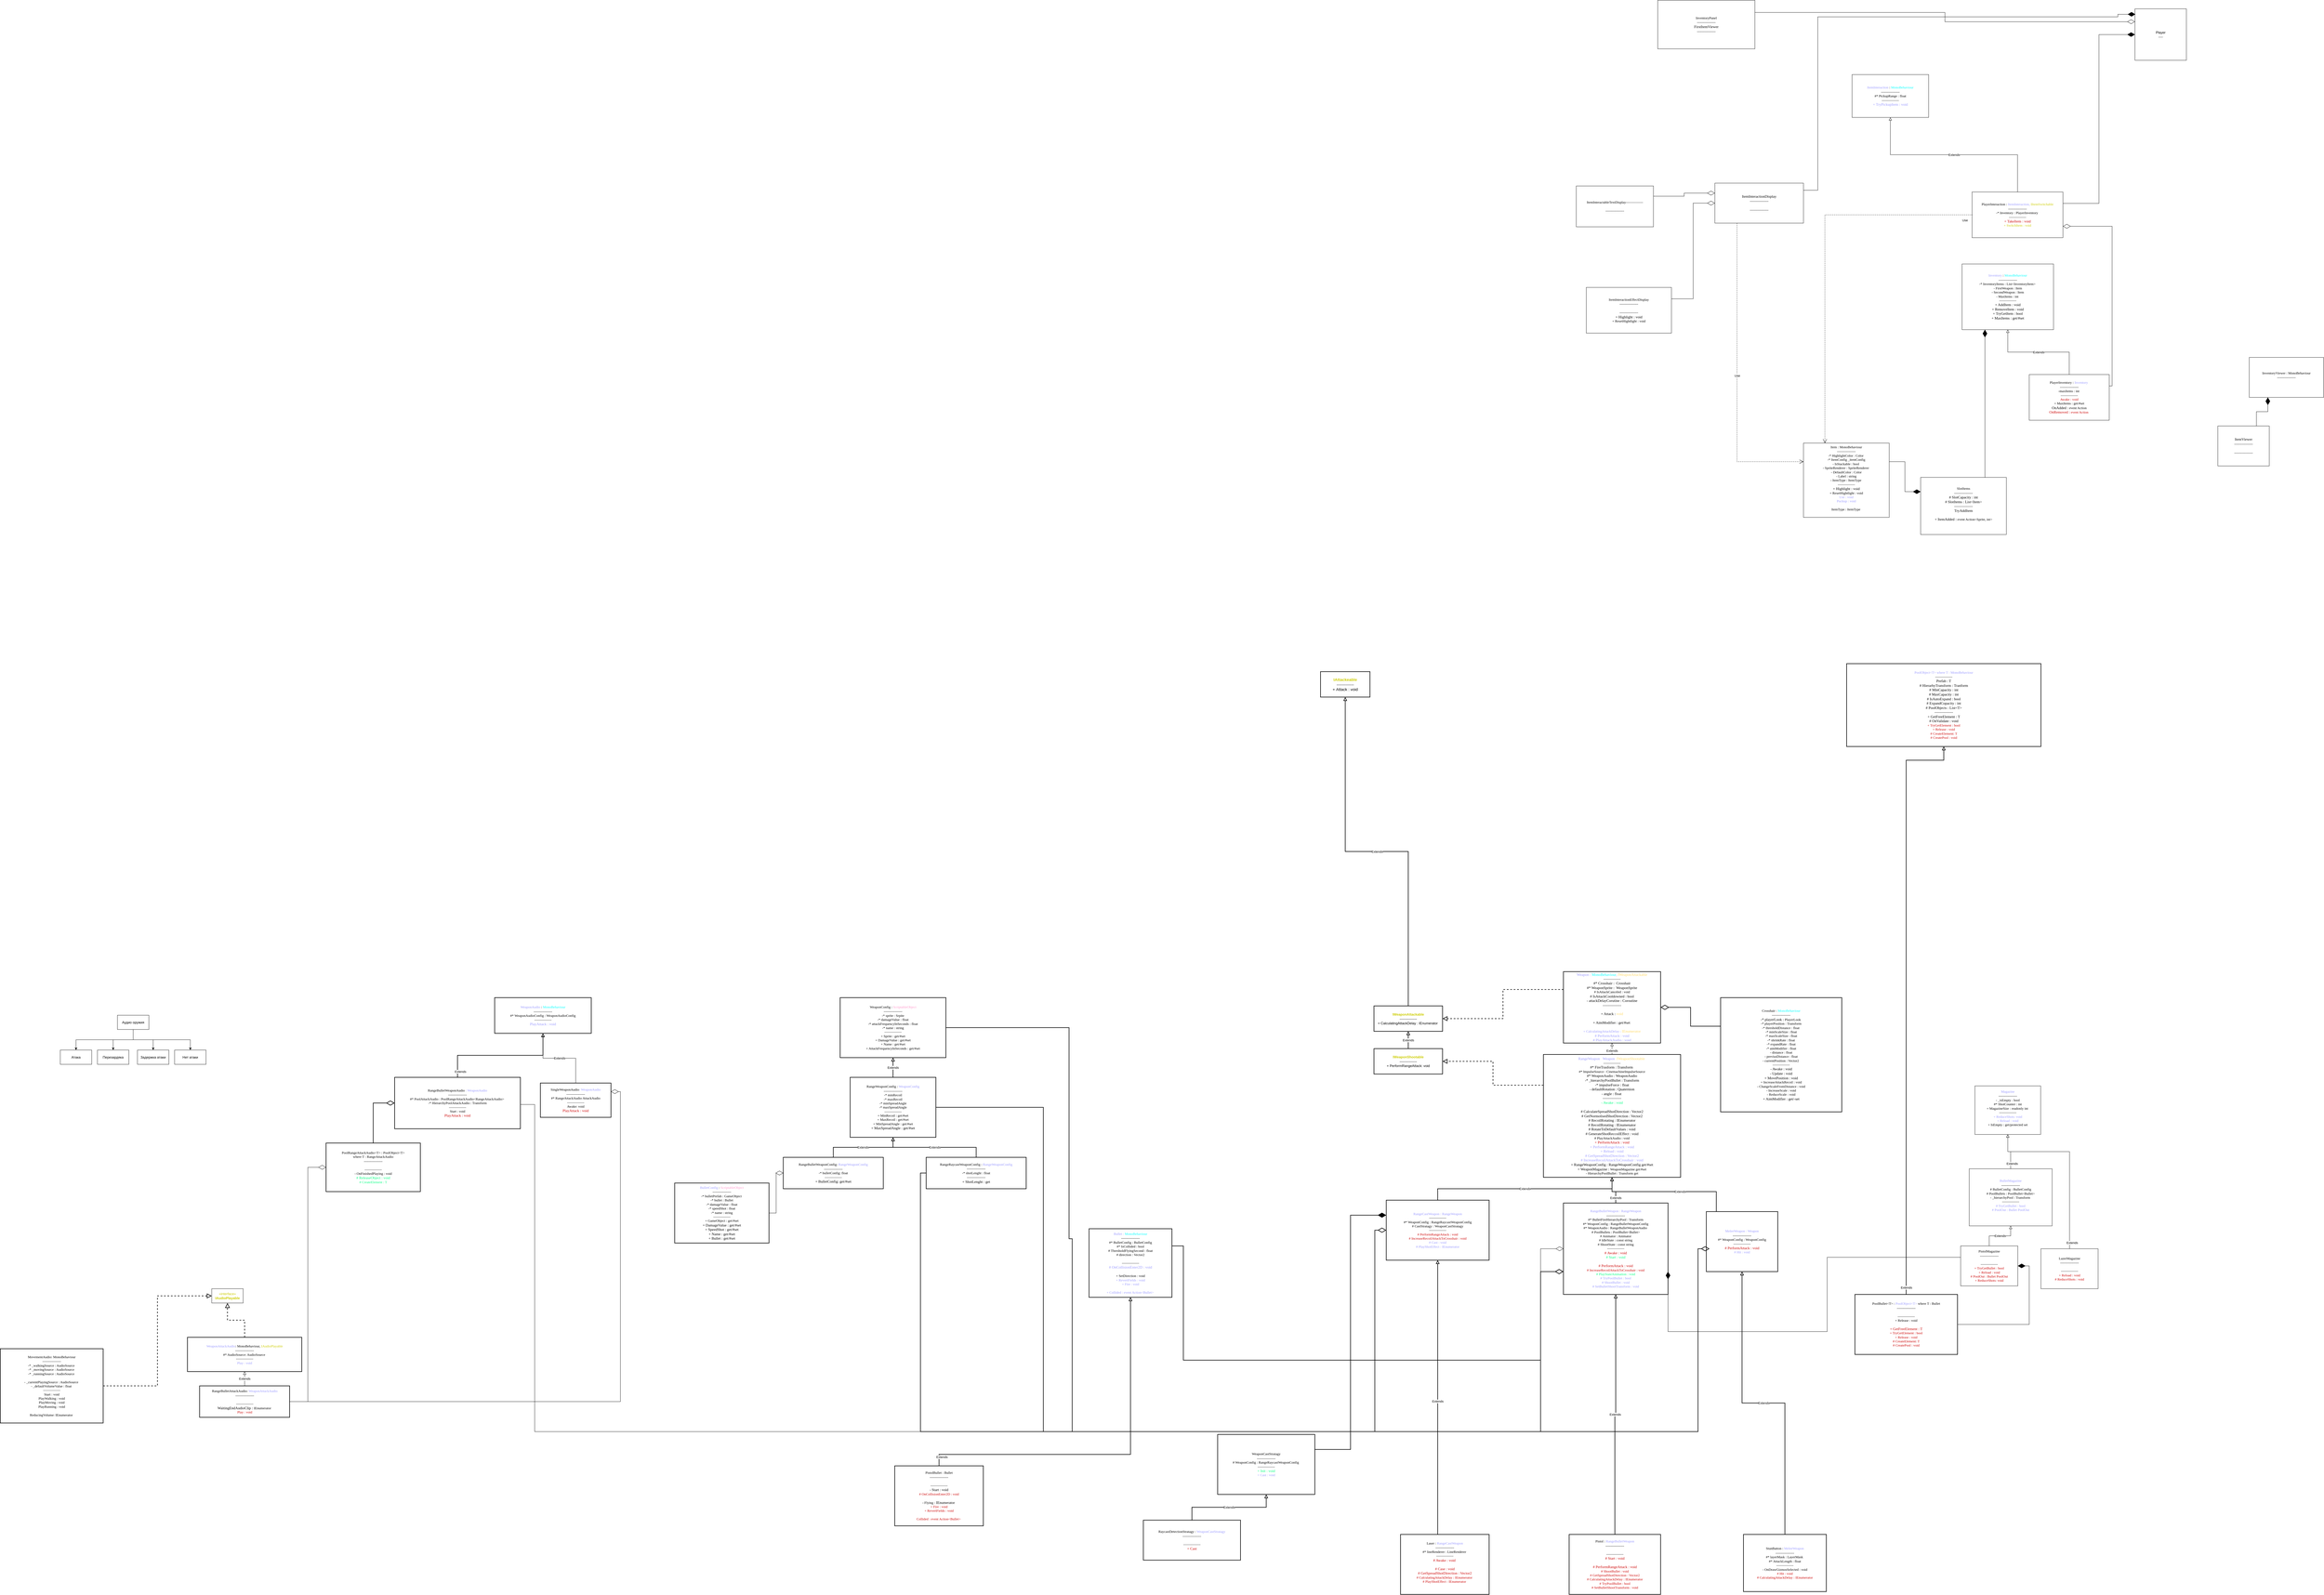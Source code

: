 <mxfile version="21.6.8" type="device">
  <diagram name="Страница — 1" id="X3rlkVniGzwH20Ixzxbd">
    <mxGraphModel dx="6341" dy="5962" grid="1" gridSize="10" guides="1" tooltips="1" connect="1" arrows="1" fold="1" page="1" pageScale="1" pageWidth="827" pageHeight="1169" math="0" shadow="0">
      <root>
        <mxCell id="0" />
        <mxCell id="1" parent="0" />
        <mxCell id="0ifaBW_lCHUTX_MFbSna-60" value="&lt;font style=&quot;&quot;&gt;&lt;font style=&quot;font-size: 13px;&quot; color=&quot;#9999ff&quot;&gt;Weapon : &lt;/font&gt;&lt;font color=&quot;#00ffff&quot; style=&quot;font-size: 13px;&quot;&gt;MonoBehaviour&lt;/font&gt;&lt;font style=&quot;font-size: 13px;&quot; color=&quot;#9999ff&quot;&gt;, &lt;/font&gt;&lt;font style=&quot;font-size: 13px;&quot; color=&quot;#ffd966&quot;&gt;IWeaponAttackable&lt;/font&gt;&lt;br&gt;---------------&lt;br&gt;&lt;span style=&quot;font-size: 13px;&quot;&gt;#* Crosshair :&amp;nbsp; Crosshair&lt;/span&gt;&lt;br&gt;&lt;span style=&quot;font-size: 13px;&quot;&gt;#* WeaponSprite :&amp;nbsp; WeaponSprite&lt;br&gt;&lt;/span&gt;# IsAttackCanceled : void&lt;br&gt;&lt;span style=&quot;font-size: 13px;&quot;&gt;# IsAttackCooldowned : bool&lt;/span&gt;&lt;br&gt;&lt;span style=&quot;font-size: 13px;&quot;&gt;- attackDelayCorutine :&amp;nbsp;Coroutine&lt;/span&gt;&lt;br&gt;&lt;span style=&quot;font-size: 13px;&quot;&gt;---------------&lt;/span&gt;&lt;font color=&quot;#ffd966&quot; style=&quot;font-size: 13px;&quot;&gt;&lt;br&gt;&lt;/font&gt;&lt;br&gt;&lt;span style=&quot;font-size: 13px;&quot;&gt;+ Attack : &lt;/span&gt;&lt;font style=&quot;font-size: 13px;&quot; color=&quot;#ffd966&quot;&gt;void&lt;br&gt;&lt;br&gt;&lt;/font&gt;&lt;font style=&quot;&quot;&gt;&lt;span style=&quot;font-size: 13px;&quot;&gt;+ AimModifier : get/#set&amp;nbsp;&lt;br&gt;&lt;/span&gt;&lt;br&gt;&lt;font color=&quot;#9999ff&quot;&gt;+ CalculatingAttackDelay :&amp;nbsp;&lt;/font&gt;&lt;font style=&quot;font-size: 13px;&quot; color=&quot;#ffd966&quot;&gt;IEnumerator&lt;/font&gt;&lt;br&gt;&lt;font color=&quot;#9999ff&quot;&gt;&lt;span style=&quot;font-size: 13px;&quot;&gt;#&amp;nbsp;PerformAttack : void&lt;br&gt;&lt;/span&gt;&lt;/font&gt;&lt;/font&gt;&lt;font style=&quot;font-size: 13px;&quot;&gt;&lt;font color=&quot;#9999ff&quot;&gt;# PlayAttackAudio : void&lt;/font&gt;&lt;br&gt;&lt;/font&gt;&lt;/font&gt;" style="html=1;whiteSpace=wrap;fontFamily=Lucida Console;strokeWidth=2;" parent="1" vertex="1">
          <mxGeometry x="1490" y="-1260" width="340" height="250" as="geometry" />
        </mxCell>
        <mxCell id="0ifaBW_lCHUTX_MFbSna-102" value="&lt;font style=&quot;&quot;&gt;&lt;font style=&quot;font-size: 13px;&quot; color=&quot;#9999ff&quot;&gt;RangeWeapon &lt;/font&gt;&lt;font style=&quot;font-size: 13px;&quot; color=&quot;#ffffff&quot;&gt;: &lt;/font&gt;&lt;font style=&quot;font-size: 13px;&quot; color=&quot;#9999ff&quot;&gt;Weapon&lt;/font&gt;&lt;font style=&quot;font-size: 13px;&quot; color=&quot;#ffffff&quot;&gt;, &lt;/font&gt;&lt;font style=&quot;font-size: 13px;&quot; color=&quot;#ffd966&quot;&gt;IWeaponShootable&amp;nbsp;&lt;/font&gt;&lt;br&gt;---------------&lt;br&gt;&lt;span style=&quot;font-size: 13px;&quot;&gt;#* FireTrasform : Transform&amp;nbsp;&lt;/span&gt;&lt;br&gt;#* ImpulseSource : CinemachineImpulseSource&lt;br&gt;&lt;span style=&quot;font-size: 13px;&quot;&gt;#* WeaponAudio : WeaponAudio&lt;/span&gt;&lt;br&gt;&lt;span style=&quot;font-size: 13px;&quot;&gt;-*&amp;nbsp;_hierarchyPoolBullet : Transform&lt;/span&gt;&lt;br&gt;&lt;span style=&quot;font-size: 13px;&quot;&gt;-* impulseForce : float&lt;/span&gt;&lt;br&gt;&lt;span style=&quot;font-size: 13px;&quot;&gt;- defaultRotation : Quaternion&lt;/span&gt;&lt;br&gt;&lt;span style=&quot;font-size: 13px;&quot;&gt;- angle : float&amp;nbsp;&lt;/span&gt;&lt;br&gt;&lt;span style=&quot;font-size: 13px;&quot;&gt;---------------&lt;br&gt;&lt;/span&gt;&lt;font style=&quot;font-size: 13px;&quot; color=&quot;#00ff80&quot;&gt;- Awake : void&lt;/font&gt;&lt;font style=&quot;font-size: 13px;&quot; color=&quot;#00ff80&quot;&gt;&lt;br&gt;&lt;br&gt;&lt;/font&gt;&lt;span style=&quot;font-size: 13px;&quot;&gt;# CalculateSpreadShotDirection : Vector2&lt;/span&gt;&lt;br&gt;&lt;span style=&quot;font-size: 13px;&quot;&gt;# GetNormolisedShotDirection : Vector2&lt;/span&gt;&lt;br&gt;&lt;span style=&quot;font-size: 13px;&quot;&gt;#&amp;nbsp;RecoilRotating :&amp;nbsp;IEnumerator&lt;/span&gt;&lt;br&gt;&lt;span style=&quot;font-size: 13px;&quot;&gt;# RecoilRotating : IEnumenator&lt;/span&gt;&lt;br&gt;&lt;span style=&quot;font-size: 13px;&quot;&gt;# RotateToDefaultValues : void&lt;/span&gt;&lt;br&gt;&lt;span style=&quot;font-size: 13px;&quot;&gt;# GenerateShotReccoilEffect : void&lt;br&gt;&lt;/span&gt;# PlayAttackAudio : void&lt;br&gt;&lt;font style=&quot;font-size: 13px;&quot;&gt;&lt;font color=&quot;#cc0000&quot;&gt;+ PerformAttack : void&lt;br&gt;&lt;/font&gt;&lt;font color=&quot;#9999ff&quot;&gt;+ PerformRangeAttack :&amp;nbsp;void&lt;/font&gt;&lt;br&gt;&lt;font color=&quot;#9999ff&quot;&gt;+ Reload : void&lt;/font&gt;&lt;/font&gt;&lt;br&gt;&lt;font style=&quot;font-size: 13px;&quot; color=&quot;#9999ff&quot;&gt;# GetSpreadShotDirection : Vector2&lt;br&gt;# IncreaseRecoilAttackToCrosshair : void&lt;br&gt;&lt;/font&gt;&lt;span style=&quot;font-size: 13px;&quot;&gt;+ RangeWeaponConfig : RangeWeaponConfig get/#set&lt;/span&gt;&lt;br&gt;&lt;span style=&quot;font-size: 13px;&quot;&gt;+ WeaponMagazine :&amp;nbsp;&lt;/span&gt;WeaponMagazine get/#set&lt;br&gt;- HierarchyPoolBullet : Transform get&lt;br&gt;&lt;/font&gt;" style="html=1;whiteSpace=wrap;fontFamily=Lucida Console;strokeWidth=2;" parent="1" vertex="1">
          <mxGeometry x="1420" y="-970" width="480" height="430" as="geometry" />
        </mxCell>
        <mxCell id="0ifaBW_lCHUTX_MFbSna-106" value="&lt;font color=&quot;#9999ff&quot;&gt;RangeCastWeapon : RangeWeapon&lt;br&gt;&lt;/font&gt;---------------&lt;br&gt;#* WeaponConfig : RangeRaycastWeaponConfig&lt;br&gt;# CastStratagy : WeaponCastStratagy&lt;br&gt;---------------&lt;br&gt;&lt;font color=&quot;#cc0000&quot;&gt;# PerformRangeAttack : void&lt;br&gt;# IncreaseRecoilAttackToCrosshair : void&lt;br&gt;&lt;/font&gt;&lt;font color=&quot;#9999ff&quot;&gt;# Cast : void&lt;br&gt;# PlayShotEffect : IEnumerator&lt;/font&gt;" style="html=1;whiteSpace=wrap;fontFamily=Lucida Console;strokeWidth=2;" parent="1" vertex="1">
          <mxGeometry x="870" y="-460" width="360" height="210" as="geometry" />
        </mxCell>
        <mxCell id="0ifaBW_lCHUTX_MFbSna-108" value="Extends" style="endArrow=block;endSize=8;endFill=0;html=1;rounded=0;exitX=0.5;exitY=0;exitDx=0;exitDy=0;edgeStyle=orthogonalEdgeStyle;entryX=0.5;entryY=1;entryDx=0;entryDy=0;strokeWidth=2;" parent="1" source="0ifaBW_lCHUTX_MFbSna-106" target="0ifaBW_lCHUTX_MFbSna-102" edge="1">
          <mxGeometry x="-0.002" width="160" relative="1" as="geometry">
            <mxPoint x="1170" y="-480" as="sourcePoint" />
            <mxPoint x="1275" y="-550" as="targetPoint" />
            <mxPoint as="offset" />
          </mxGeometry>
        </mxCell>
        <mxCell id="0ifaBW_lCHUTX_MFbSna-109" value="&lt;font style=&quot;&quot;&gt;Laser : &lt;font color=&quot;#9999ff&quot;&gt;RangeCastWeapon&lt;/font&gt;&lt;br&gt;&lt;span style=&quot;font-size: 13px;&quot;&gt;---------------&lt;/span&gt;&lt;br&gt;#* lineRenderer : LineRenderer&amp;nbsp;&lt;br&gt;---------------&lt;br&gt;&lt;font color=&quot;#cc0000&quot;&gt;&lt;font style=&quot;font-size: 13px;&quot;&gt;# Awake : void&amp;nbsp;&lt;br&gt;&lt;/font&gt;&lt;br&gt;&lt;span style=&quot;font-size: 13px;&quot;&gt;# Case : void&lt;/span&gt;&lt;br&gt;&lt;span style=&quot;font-size: 13px;&quot;&gt;# GetSpreadShotDirection : Vector2&lt;br&gt;&lt;/span&gt;# CalculatingAttackDelay : IEnumerator&amp;nbsp;&lt;br&gt;# PlayShotEffect : IEnumerator&lt;/font&gt;&lt;font color=&quot;#00ff80&quot;&gt;&amp;nbsp;&lt;br&gt;&lt;/font&gt;&lt;br&gt;&lt;/font&gt;" style="html=1;whiteSpace=wrap;fontFamily=Lucida Console;strokeWidth=2;" parent="1" vertex="1">
          <mxGeometry x="920" y="710" width="310" height="210" as="geometry" />
        </mxCell>
        <mxCell id="0ifaBW_lCHUTX_MFbSna-110" value="Extends" style="endArrow=block;endSize=8;endFill=0;html=1;rounded=0;exitX=0.5;exitY=0;exitDx=0;exitDy=0;edgeStyle=orthogonalEdgeStyle;entryX=0.5;entryY=1;entryDx=0;entryDy=0;strokeWidth=2;" parent="1" source="0ifaBW_lCHUTX_MFbSna-109" target="0ifaBW_lCHUTX_MFbSna-106" edge="1">
          <mxGeometry x="-0.002" width="160" relative="1" as="geometry">
            <mxPoint x="1770" y="-240" as="sourcePoint" />
            <mxPoint x="1875" y="-310" as="targetPoint" />
            <mxPoint as="offset" />
            <Array as="points">
              <mxPoint x="1050" y="710" />
            </Array>
          </mxGeometry>
        </mxCell>
        <mxCell id="0ifaBW_lCHUTX_MFbSna-112" value="&lt;font style=&quot;&quot;&gt;&lt;font color=&quot;#9999ff&quot;&gt;RangeBulletWeapon : RangeWeapon&lt;br&gt;&lt;/font&gt;&lt;span style=&quot;font-size: 13px;&quot;&gt;---------------&lt;/span&gt;&lt;br&gt;#* BulletFireHierarchyPool : Transform&lt;br&gt;#* WeaponConfig : RangeBulletWeaponConfig&lt;br&gt;#* WeaponAudio : RangeBulletWeaponAudio&amp;nbsp;&lt;br&gt;# PoolBullets : PoolBullet&amp;lt;Bullet&amp;gt;&lt;br&gt;# Animator : Animator&lt;br&gt;# IdleState : const string&lt;br&gt;# ShootState : const string&lt;br&gt;---------------&lt;br&gt;&lt;span style=&quot;font-size: 13px;&quot;&gt;&lt;font color=&quot;#cc0000&quot;&gt;# Awake : void&lt;/font&gt;&lt;/span&gt;&lt;br&gt;&lt;span style=&quot;font-size: 13px;&quot;&gt;&lt;font color=&quot;#00ff80&quot;&gt;# Start : void&lt;br&gt;&lt;/font&gt;&lt;/span&gt;&lt;br&gt;&lt;font color=&quot;#cc0000&quot;&gt;&lt;span style=&quot;font-size: 13px;&quot;&gt;# PerformAttack : void&lt;/span&gt;&lt;br&gt;# IncreaseRecoilAttackToCrosshair : void&lt;br&gt;&lt;/font&gt;&lt;font color=&quot;#00ff80&quot;&gt;# PlayStateAnimation : void&lt;/font&gt;&lt;br&gt;&lt;font color=&quot;#9999ff&quot;&gt;# TryPoolBullet : bool&lt;br&gt;# ShootBullet : void&lt;br&gt;#&amp;nbsp;SetBulletShootTransform : void&lt;/font&gt;&lt;br&gt;&lt;/font&gt;" style="html=1;whiteSpace=wrap;fontFamily=Lucida Console;strokeWidth=2;" parent="1" vertex="1">
          <mxGeometry x="1490" y="-450" width="366" height="320" as="geometry" />
        </mxCell>
        <mxCell id="0ifaBW_lCHUTX_MFbSna-114" value="Extends" style="endArrow=block;endSize=8;endFill=0;html=1;rounded=0;exitX=0.5;exitY=0;exitDx=0;exitDy=0;edgeStyle=orthogonalEdgeStyle;entryX=0.5;entryY=1;entryDx=0;entryDy=0;strokeWidth=2;" parent="1" source="0ifaBW_lCHUTX_MFbSna-112" target="0ifaBW_lCHUTX_MFbSna-102" edge="1">
          <mxGeometry x="-0.643" width="160" relative="1" as="geometry">
            <mxPoint x="1930" y="-470" as="sourcePoint" />
            <mxPoint x="1650" y="-510" as="targetPoint" />
            <mxPoint as="offset" />
            <Array as="points">
              <mxPoint x="1673" y="-490" />
              <mxPoint x="1660" y="-490" />
            </Array>
          </mxGeometry>
        </mxCell>
        <mxCell id="0ifaBW_lCHUTX_MFbSna-115" value="&lt;font style=&quot;&quot;&gt;&lt;font color=&quot;#9999ff&quot;&gt;MeleeWeapon : Weapon&lt;/font&gt;&lt;br&gt;&lt;span style=&quot;font-size: 13px;&quot;&gt;---------------&lt;/span&gt;&lt;br&gt;#* WeaponConfig : WeaponConfig&lt;br&gt;---------------&lt;br&gt;&lt;span style=&quot;font-size: 13px;&quot;&gt;&lt;font color=&quot;#cc0000&quot;&gt;# PerformAttack : void&lt;/font&gt;&lt;br&gt;&lt;/span&gt;&lt;font color=&quot;#9999ff&quot;&gt;#&amp;nbsp;Hit : void&lt;/font&gt;&lt;br&gt;&lt;/font&gt;" style="html=1;whiteSpace=wrap;fontFamily=Lucida Console;strokeWidth=2;" parent="1" vertex="1">
          <mxGeometry x="1990" y="-420" width="250" height="210" as="geometry" />
        </mxCell>
        <mxCell id="0ifaBW_lCHUTX_MFbSna-116" value="Extends" style="endArrow=block;endSize=8;endFill=0;html=1;rounded=0;exitX=0.5;exitY=0;exitDx=0;exitDy=0;edgeStyle=orthogonalEdgeStyle;entryX=0.5;entryY=1;entryDx=0;entryDy=0;strokeWidth=2;" parent="1" source="0ifaBW_lCHUTX_MFbSna-115" target="0ifaBW_lCHUTX_MFbSna-102" edge="1">
          <mxGeometry x="-0.002" width="160" relative="1" as="geometry">
            <mxPoint x="1980" y="-450" as="sourcePoint" />
            <mxPoint x="1670" y="-520" as="targetPoint" />
            <mxPoint as="offset" />
            <Array as="points">
              <mxPoint x="2025" y="-490" />
              <mxPoint x="1660" y="-490" />
            </Array>
          </mxGeometry>
        </mxCell>
        <mxCell id="OpGdwgeZodBjb84Wl2g6-1" value="&lt;font style=&quot;&quot;&gt;WeaponCastStratagy&lt;br&gt;&lt;span style=&quot;font-size: 13px;&quot;&gt;---------------&lt;/span&gt;&lt;br&gt;# WeaponConfig : RangeRaycastWeaponConfig&amp;nbsp;&lt;br&gt;---------------&lt;br&gt;&lt;span style=&quot;font-size: 13px;&quot;&gt;&lt;font color=&quot;#00ff80&quot;&gt;+ Init : void&lt;/font&gt;&lt;br&gt;&lt;/span&gt;&lt;font color=&quot;#9999ff&quot;&gt;+ Cast : void&lt;/font&gt;&lt;br&gt;&lt;/font&gt;" style="html=1;whiteSpace=wrap;fontFamily=Lucida Console;strokeWidth=2;" parent="1" vertex="1">
          <mxGeometry x="280" y="360" width="340" height="210" as="geometry" />
        </mxCell>
        <mxCell id="OpGdwgeZodBjb84Wl2g6-2" value="&lt;font style=&quot;&quot;&gt;RaycastDetectionStratagy : &lt;font color=&quot;#9999ff&quot;&gt;WeaponCastStratagy&lt;/font&gt;&lt;br&gt;&lt;span style=&quot;font-size: 13px;&quot;&gt;---------------&lt;/span&gt;&lt;br&gt;&lt;br&gt;---------------&lt;br&gt;&lt;span style=&quot;font-size: 13px;&quot;&gt;&lt;font color=&quot;#cc0000&quot;&gt;+ Cast&lt;/font&gt;&lt;/span&gt;&lt;br&gt;&lt;/font&gt;" style="html=1;whiteSpace=wrap;fontFamily=Lucida Console;strokeWidth=2;" parent="1" vertex="1">
          <mxGeometry x="20" y="660" width="340" height="140" as="geometry" />
        </mxCell>
        <mxCell id="OpGdwgeZodBjb84Wl2g6-3" value="Extends" style="endArrow=block;endSize=8;endFill=0;html=1;rounded=0;edgeStyle=orthogonalEdgeStyle;entryX=0.5;entryY=1;entryDx=0;entryDy=0;exitX=0.5;exitY=0;exitDx=0;exitDy=0;strokeWidth=2;" parent="1" source="OpGdwgeZodBjb84Wl2g6-2" target="OpGdwgeZodBjb84Wl2g6-1" edge="1">
          <mxGeometry x="-0.002" width="160" relative="1" as="geometry">
            <mxPoint x="750" y="-120" as="sourcePoint" />
            <mxPoint x="855" y="-190" as="targetPoint" />
            <mxPoint as="offset" />
          </mxGeometry>
        </mxCell>
        <mxCell id="OpGdwgeZodBjb84Wl2g6-4" value="" style="endArrow=diamondThin;endFill=1;endSize=24;html=1;rounded=0;edgeStyle=orthogonalEdgeStyle;entryX=0;entryY=0.25;entryDx=0;entryDy=0;exitX=1;exitY=0.25;exitDx=0;exitDy=0;strokeWidth=2;" parent="1" source="OpGdwgeZodBjb84Wl2g6-1" target="0ifaBW_lCHUTX_MFbSna-106" edge="1">
          <mxGeometry width="160" relative="1" as="geometry">
            <mxPoint x="790" y="-420" as="sourcePoint" />
            <mxPoint x="950" y="-420" as="targetPoint" />
          </mxGeometry>
        </mxCell>
        <mxCell id="OpGdwgeZodBjb84Wl2g6-5" value="&lt;font style=&quot;&quot;&gt;Pistol : &lt;font color=&quot;#9999ff&quot;&gt;RangeBulletWeapon&lt;/font&gt;&lt;br&gt;&lt;span style=&quot;font-size: 13px;&quot;&gt;---------------&lt;/span&gt;&lt;br&gt;&lt;br&gt;---------------&lt;br&gt;&lt;font color=&quot;#cc0000&quot;&gt;&lt;span style=&quot;font-size: 13px;&quot;&gt;# Start : void&lt;br&gt;&lt;/span&gt;&lt;br&gt;&lt;span style=&quot;font-size: 13px;&quot;&gt;# PerformRangeAttack : void&lt;br&gt;&lt;/span&gt;# ShootBullet : void&lt;br&gt;#&amp;nbsp;GetSpreadShotDirection : Vector2&lt;br&gt;#&amp;nbsp;CalculatingAttackDelay : IEnumerator&lt;br&gt;#&amp;nbsp;TryPoolBullet : bool&lt;br&gt;#&amp;nbsp;SetBulletShootTransform : void&lt;/font&gt;&lt;br&gt;&lt;/font&gt;" style="html=1;whiteSpace=wrap;fontFamily=Lucida Console;strokeWidth=2;" parent="1" vertex="1">
          <mxGeometry x="1510" y="710" width="320" height="210" as="geometry" />
        </mxCell>
        <mxCell id="OpGdwgeZodBjb84Wl2g6-6" value="Extends" style="endArrow=block;endSize=8;endFill=0;html=1;rounded=0;exitX=0.5;exitY=0;exitDx=0;exitDy=0;edgeStyle=orthogonalEdgeStyle;entryX=0.5;entryY=1;entryDx=0;entryDy=0;strokeWidth=2;" parent="1" source="OpGdwgeZodBjb84Wl2g6-5" target="0ifaBW_lCHUTX_MFbSna-112" edge="1">
          <mxGeometry x="-0.002" width="160" relative="1" as="geometry">
            <mxPoint x="1860" y="-20" as="sourcePoint" />
            <mxPoint x="1965" y="-90" as="targetPoint" />
            <mxPoint as="offset" />
          </mxGeometry>
        </mxCell>
        <mxCell id="OpGdwgeZodBjb84Wl2g6-7" value="&lt;font style=&quot;&quot;&gt;&lt;font color=&quot;#9999ff&quot;&gt;Bullet : &lt;/font&gt;&lt;font color=&quot;#00ffff&quot;&gt;MonoBehaviour&lt;/font&gt;&lt;br&gt;&lt;span style=&quot;font-size: 13px;&quot;&gt;---------------&lt;/span&gt;&lt;br&gt;#* BulletConfig : BulletConfig&lt;br&gt;#* IsCollided : bool&lt;br&gt;# ThresholdFlyingSecond : float&lt;br&gt;# direction : Vector2&lt;br&gt;&lt;br&gt;---------------&lt;br&gt;&lt;span style=&quot;font-size: 13px;&quot;&gt;&lt;font color=&quot;#9999ff&quot;&gt;# OnCollisionEnter2D : void&lt;/font&gt;&lt;br&gt;&lt;br&gt;&lt;/span&gt;+ SetDirection : void&lt;br&gt;&lt;font color=&quot;#9999ff&quot;&gt;+ RevertFields : void&lt;br&gt;+ Fire : void&lt;/font&gt;&lt;br&gt;&lt;br&gt;&lt;font color=&quot;#9999ff&quot;&gt;+ Collided : event Action&amp;lt;Bullet&amp;gt;&lt;/font&gt;&amp;nbsp;&lt;br&gt;&lt;/font&gt;" style="html=1;whiteSpace=wrap;fontFamily=Lucida Console;strokeWidth=2;" parent="1" vertex="1">
          <mxGeometry x="-170" y="-360" width="290" height="240" as="geometry" />
        </mxCell>
        <mxCell id="OpGdwgeZodBjb84Wl2g6-8" value="&lt;font style=&quot;&quot;&gt;PistolBullet : Bullet&lt;br&gt;&lt;span style=&quot;font-size: 13px;&quot;&gt;---------------&lt;/span&gt;&lt;br&gt;&lt;br&gt;---------------&lt;br&gt;&lt;span style=&quot;font-size: 13px;&quot;&gt;- Start : void&lt;br&gt;&lt;/span&gt;&lt;font color=&quot;#cc0000&quot;&gt;# OnCollisionEnter2D : void&lt;/font&gt;&lt;br&gt;&lt;br&gt;- Flying :&amp;nbsp;&lt;span style=&quot;font-size: 13px;&quot;&gt;IEnumerator&amp;nbsp;&lt;/span&gt;&lt;span style=&quot;font-size: 13px;&quot;&gt;&lt;br&gt;&lt;/span&gt;&lt;font color=&quot;#cc0000&quot;&gt;+ Fire : void&lt;br&gt;+ RevertFields : void&lt;br&gt;&lt;/font&gt;&lt;br&gt;&lt;font color=&quot;#cc0000&quot;&gt;Collided :&amp;nbsp;event Action&amp;lt;Bullet&amp;gt;&amp;nbsp;&lt;/font&gt;&lt;br&gt;&lt;/font&gt;" style="html=1;whiteSpace=wrap;fontFamily=Lucida Console;strokeWidth=2;" parent="1" vertex="1">
          <mxGeometry x="-850" y="470" width="310" height="210" as="geometry" />
        </mxCell>
        <mxCell id="_jrR1g4oTXLK5RnJRTBO-1" value="Extends" style="endArrow=block;endSize=8;endFill=0;html=1;rounded=0;exitX=0.5;exitY=0;exitDx=0;exitDy=0;edgeStyle=orthogonalEdgeStyle;entryX=0.5;entryY=1;entryDx=0;entryDy=0;strokeWidth=2;" parent="1" source="OpGdwgeZodBjb84Wl2g6-8" target="OpGdwgeZodBjb84Wl2g6-7" edge="1">
          <mxGeometry x="-0.95" y="-10" width="160" relative="1" as="geometry">
            <mxPoint x="-230" y="-60" as="sourcePoint" />
            <mxPoint x="50" y="-110" as="targetPoint" />
            <mxPoint as="offset" />
            <Array as="points">
              <mxPoint x="-695" y="430" />
              <mxPoint x="-25" y="430" />
            </Array>
          </mxGeometry>
        </mxCell>
        <mxCell id="_jrR1g4oTXLK5RnJRTBO-4" value="" style="endArrow=diamondThin;endFill=0;endSize=24;html=1;rounded=0;edgeStyle=orthogonalEdgeStyle;entryX=0;entryY=0.75;entryDx=0;entryDy=0;exitX=1;exitY=0.25;exitDx=0;exitDy=0;strokeWidth=2;" parent="1" source="OpGdwgeZodBjb84Wl2g6-7" target="0ifaBW_lCHUTX_MFbSna-112" edge="1">
          <mxGeometry width="160" relative="1" as="geometry">
            <mxPoint x="440" y="300" as="sourcePoint" />
            <mxPoint x="600" y="300" as="targetPoint" />
            <Array as="points">
              <mxPoint x="160" y="-300" />
              <mxPoint x="160" y="100" />
              <mxPoint x="1410" y="100" />
              <mxPoint x="1410" y="-210" />
            </Array>
          </mxGeometry>
        </mxCell>
        <mxCell id="_jrR1g4oTXLK5RnJRTBO-5" value="&lt;font style=&quot;&quot;&gt;StunBatton : &lt;font color=&quot;#9999ff&quot;&gt;MeleeWeapon&lt;/font&gt;&lt;br&gt;&lt;span style=&quot;font-size: 13px;&quot;&gt;---------------&lt;/span&gt;&lt;br&gt;#* layerMask : LayerMask&amp;nbsp;&lt;br&gt;#*&amp;nbsp;AttackLength : float&lt;br&gt;---------------&lt;br&gt;-&amp;nbsp;OnDrawGizmosSelected : void&lt;br&gt;&lt;font color=&quot;#cc0000&quot;&gt;# Hit : void&lt;br&gt;# CalculatingAttackDelay :&amp;nbsp;IEnumerator&lt;/font&gt;&lt;br&gt;&lt;/font&gt;" style="html=1;whiteSpace=wrap;fontFamily=Lucida Console;strokeWidth=2;" parent="1" vertex="1">
          <mxGeometry x="2120" y="710" width="290" height="200" as="geometry" />
        </mxCell>
        <mxCell id="_jrR1g4oTXLK5RnJRTBO-6" value="Extends" style="endArrow=block;endSize=8;endFill=0;html=1;rounded=0;exitX=0.5;exitY=0;exitDx=0;exitDy=0;edgeStyle=orthogonalEdgeStyle;entryX=0.5;entryY=1;entryDx=0;entryDy=0;strokeWidth=2;" parent="1" source="_jrR1g4oTXLK5RnJRTBO-5" target="0ifaBW_lCHUTX_MFbSna-115" edge="1">
          <mxGeometry x="-0.002" width="160" relative="1" as="geometry">
            <mxPoint x="2240" y="-220" as="sourcePoint" />
            <mxPoint x="2345" y="-290" as="targetPoint" />
            <mxPoint as="offset" />
          </mxGeometry>
        </mxCell>
        <mxCell id="_jrR1g4oTXLK5RnJRTBO-7" value="&lt;font style=&quot;&quot;&gt;PoolBullet&amp;lt;T&amp;gt; :&lt;font color=&quot;#9999ff&quot;&gt; PoolObject&amp;lt;T&amp;gt;&lt;/font&gt; where T : Bullet&lt;br&gt;&lt;span style=&quot;font-size: 13px;&quot;&gt;---------------&lt;/span&gt;&lt;br&gt;&lt;br&gt;---------------&lt;br&gt;+ Release : void&lt;br&gt;&lt;br&gt;&lt;font color=&quot;#cc0000&quot;&gt;&lt;span style=&quot;font-size: 13px;&quot;&gt;+ GetFreeElement : T&lt;br&gt;&lt;/span&gt;+ TryGetElement : bool&lt;br&gt;+ Release : void&lt;br&gt;# CreateElement: T&lt;br&gt;# CreatePool : void&lt;/font&gt;&lt;br&gt;&lt;/font&gt;" style="html=1;whiteSpace=wrap;fontFamily=Lucida Console;strokeWidth=2;" parent="1" vertex="1">
          <mxGeometry x="2510" y="-130" width="359" height="210" as="geometry" />
        </mxCell>
        <mxCell id="_jrR1g4oTXLK5RnJRTBO-11" value="&lt;font style=&quot;&quot;&gt;&lt;font color=&quot;#9999ff&quot;&gt;PoolObject&amp;lt;T&amp;gt; where T : MonoBehaviour&lt;/font&gt;&lt;br&gt;---------------&lt;br&gt;&lt;span style=&quot;font-size: 13px;&quot;&gt;Prefab : T&lt;/span&gt;&lt;br&gt;&lt;div style=&quot;&quot;&gt;&lt;span style=&quot;font-size: 13px;&quot;&gt;# HierarhyTransform : Tranform&lt;/span&gt;&lt;/div&gt;&lt;div style=&quot;&quot;&gt;&lt;span style=&quot;font-size: 13px; background-color: initial;&quot;&gt;# MinCapacity : int&lt;/span&gt;&lt;/div&gt;&lt;div style=&quot;&quot;&gt;&lt;span style=&quot;font-size: 13px; background-color: initial;&quot;&gt;# MaxCapacity : int&lt;/span&gt;&lt;/div&gt;&lt;div style=&quot;&quot;&gt;&lt;span style=&quot;font-size: 13px;&quot;&gt;# IsAutoExpand : bool&lt;/span&gt;&lt;/div&gt;&lt;div style=&quot;&quot;&gt;&lt;span style=&quot;font-size: 13px; background-color: initial;&quot;&gt;# ExpandCopacity : int&lt;/span&gt;&lt;/div&gt;&lt;div style=&quot;&quot;&gt;&lt;span style=&quot;font-size: 13px;&quot;&gt;# PoolObjects : List&amp;lt;T&amp;gt;&lt;/span&gt;&lt;/div&gt;&lt;span style=&quot;font-size: 13px;&quot;&gt;---------------&lt;/span&gt;&lt;br&gt;&lt;span style=&quot;font-size: 13px;&quot;&gt;+ GetFreeElement : T&lt;/span&gt;&lt;br&gt;&lt;span style=&quot;font-size: 13px;&quot;&gt;#&amp;nbsp;OnValidate : void&lt;/span&gt;&lt;br&gt;&lt;span style=&quot;font-size: 12px; color: rgb(204, 0, 0);&quot;&gt;+ TryGetElement : bool&lt;/span&gt;&lt;br style=&quot;color: rgb(204, 0, 0); font-size: 12px;&quot;&gt;&lt;span style=&quot;font-size: 12px; color: rgb(204, 0, 0);&quot;&gt;+ Release : void&lt;/span&gt;&lt;br style=&quot;color: rgb(204, 0, 0); font-size: 12px;&quot;&gt;&lt;span style=&quot;font-size: 12px; color: rgb(204, 0, 0);&quot;&gt;# CreateElement: T&lt;/span&gt;&lt;br style=&quot;color: rgb(204, 0, 0); font-size: 12px;&quot;&gt;&lt;span style=&quot;font-size: 12px; color: rgb(204, 0, 0);&quot;&gt;# CreatePool : void&lt;/span&gt;&lt;br&gt;&lt;/font&gt;" style="html=1;whiteSpace=wrap;fontFamily=Lucida Console;strokeWidth=2;" parent="1" vertex="1">
          <mxGeometry x="2481" y="-2338" width="680" height="290" as="geometry" />
        </mxCell>
        <mxCell id="_jrR1g4oTXLK5RnJRTBO-12" value="Extends" style="endArrow=block;endSize=8;endFill=0;html=1;rounded=0;exitX=0.5;exitY=0;exitDx=0;exitDy=0;edgeStyle=orthogonalEdgeStyle;entryX=0.5;entryY=1;entryDx=0;entryDy=0;strokeWidth=2;" parent="1" source="_jrR1g4oTXLK5RnJRTBO-7" target="_jrR1g4oTXLK5RnJRTBO-11" edge="1">
          <mxGeometry x="-0.976" width="160" relative="1" as="geometry">
            <mxPoint x="2480" y="-800" as="sourcePoint" />
            <mxPoint x="2585" y="-870" as="targetPoint" />
            <mxPoint as="offset" />
            <Array as="points">
              <mxPoint x="2690" y="-2000" />
              <mxPoint x="2821" y="-2000" />
            </Array>
          </mxGeometry>
        </mxCell>
        <mxCell id="_jrR1g4oTXLK5RnJRTBO-13" value="&lt;font style=&quot;&quot;&gt;Crosshair&amp;nbsp;: &lt;font color=&quot;#00ffff&quot;&gt;MonoBehaviour&lt;/font&gt;&lt;br&gt;&lt;span style=&quot;font-size: 13px;&quot;&gt;---------------&lt;/span&gt;&lt;br&gt;&lt;span style=&quot;font-size: 13px;&quot;&gt;-* playerLook :&amp;nbsp;&lt;/span&gt;PlayerLook&amp;nbsp;&lt;br&gt;-* playerPosition : Transform&lt;br&gt;-* thresholdDistance : float&amp;nbsp;&lt;br&gt;-* minScaleSize : float&lt;br&gt;-* maxScaleSize : float&lt;br&gt;-* shrinkRate : float&lt;br&gt;-* expandRate : float&lt;br&gt;-* aimModifier : float&lt;br&gt;- distance : float&lt;br&gt;- previusDistance : float&lt;br&gt;- currentPosition : Vector2&amp;nbsp;&lt;br&gt;---------------&lt;br&gt;&lt;span style=&quot;font-size: 13px;&quot;&gt;- Awake : void&lt;/span&gt;&lt;br&gt;&lt;span style=&quot;font-size: 13px;&quot;&gt;- Update : void&lt;/span&gt;&lt;br&gt;&lt;span style=&quot;font-size: 13px;&quot;&gt;+ MovePosition : void&lt;br&gt;&lt;/span&gt;+&amp;nbsp;IncreaseAttackRecoil : void&lt;br&gt;- ChangeScaleFromDistance : void&lt;br&gt;-&amp;nbsp;IncreaseScale : void&lt;br&gt;-&amp;nbsp;ReduceScale : void&lt;br&gt;&lt;span style=&quot;font-size: 13px;&quot;&gt;+ AimModifier : get/-set&lt;/span&gt;&lt;br&gt;&lt;/font&gt;" style="html=1;whiteSpace=wrap;fontFamily=Lucida Console;strokeWidth=2;" parent="1" vertex="1">
          <mxGeometry x="2040" y="-1169" width="424" height="400" as="geometry" />
        </mxCell>
        <mxCell id="_jrR1g4oTXLK5RnJRTBO-14" value="" style="endArrow=diamondThin;endFill=0;endSize=24;html=1;rounded=0;edgeStyle=orthogonalEdgeStyle;entryX=1;entryY=0.5;entryDx=0;entryDy=0;exitX=0;exitY=0.25;exitDx=0;exitDy=0;strokeWidth=2;" parent="1" source="_jrR1g4oTXLK5RnJRTBO-13" target="0ifaBW_lCHUTX_MFbSna-60" edge="1">
          <mxGeometry width="160" relative="1" as="geometry">
            <mxPoint x="2290" y="-980" as="sourcePoint" />
            <mxPoint x="2450" y="-980" as="targetPoint" />
          </mxGeometry>
        </mxCell>
        <mxCell id="_jrR1g4oTXLK5RnJRTBO-15" value="&lt;font style=&quot;font-size: 14px;&quot;&gt;&lt;span style=&quot;&quot;&gt;&lt;b&gt;&lt;font style=&quot;font-size: 14px;&quot; color=&quot;#cccc00&quot;&gt;IAttackeable&lt;br&gt;&lt;/font&gt;&lt;/b&gt;&lt;/span&gt;-------------&lt;br&gt;+&amp;nbsp;Attack : void&lt;br&gt;&lt;/font&gt;" style="html=1;whiteSpace=wrap;strokeWidth=2;" parent="1" vertex="1">
          <mxGeometry x="640" y="-2310" width="173" height="89" as="geometry" />
        </mxCell>
        <mxCell id="_jrR1g4oTXLK5RnJRTBO-17" value="Extends" style="endArrow=block;endSize=8;endFill=0;html=1;rounded=0;exitX=0.5;exitY=0;exitDx=0;exitDy=0;edgeStyle=orthogonalEdgeStyle;entryX=0.5;entryY=1;entryDx=0;entryDy=0;strokeWidth=2;" parent="1" source="_jrR1g4oTXLK5RnJRTBO-18" target="_jrR1g4oTXLK5RnJRTBO-15" edge="1">
          <mxGeometry x="-0.002" width="160" relative="1" as="geometry">
            <mxPoint x="966.5" y="-1079" as="sourcePoint" />
            <mxPoint x="1205" y="-1090" as="targetPoint" />
            <mxPoint as="offset" />
          </mxGeometry>
        </mxCell>
        <mxCell id="_jrR1g4oTXLK5RnJRTBO-18" value="&lt;font style=&quot;&quot;&gt;&lt;font style=&quot;&quot; color=&quot;#cccc00&quot;&gt;&lt;b&gt;IWeaponAttackable&lt;/b&gt;&lt;br&gt;&lt;/font&gt;&lt;span style=&quot;font-size: 14px;&quot;&gt;-------------&lt;/span&gt;&lt;br&gt;+ CalculatingAttackDelay : IEnumerator&amp;nbsp;&lt;br&gt;&lt;/font&gt;" style="html=1;whiteSpace=wrap;strokeWidth=2;" parent="1" vertex="1">
          <mxGeometry x="827" y="-1140" width="240" height="89" as="geometry" />
        </mxCell>
        <mxCell id="_jrR1g4oTXLK5RnJRTBO-19" value="&lt;font style=&quot;&quot;&gt;&lt;font style=&quot;&quot; color=&quot;#cccc00&quot;&gt;&lt;b&gt;IWeaponShootable&lt;/b&gt;&lt;br&gt;&lt;/font&gt;&lt;span style=&quot;font-size: 14px;&quot;&gt;-------------&lt;/span&gt;&lt;br&gt;+ PerformRangeAttack: void&lt;br&gt;&lt;/font&gt;" style="html=1;whiteSpace=wrap;strokeWidth=2;" parent="1" vertex="1">
          <mxGeometry x="827" y="-990.5" width="240" height="89" as="geometry" />
        </mxCell>
        <mxCell id="_jrR1g4oTXLK5RnJRTBO-20" value="Extends" style="endArrow=block;endSize=8;endFill=0;html=1;rounded=0;exitX=0.5;exitY=0;exitDx=0;exitDy=0;edgeStyle=orthogonalEdgeStyle;entryX=0.5;entryY=1;entryDx=0;entryDy=0;strokeWidth=2;" parent="1" source="_jrR1g4oTXLK5RnJRTBO-19" target="_jrR1g4oTXLK5RnJRTBO-18" edge="1">
          <mxGeometry x="-0.002" width="160" relative="1" as="geometry">
            <mxPoint x="1140" y="-950.5" as="sourcePoint" />
            <mxPoint x="1245" y="-1020.5" as="targetPoint" />
            <mxPoint as="offset" />
          </mxGeometry>
        </mxCell>
        <mxCell id="_jrR1g4oTXLK5RnJRTBO-22" value="&lt;font style=&quot;&quot;&gt;WeaponConfig : &lt;font color=&quot;#ff99cc&quot;&gt;ScriptableObject&lt;/font&gt;&lt;br&gt;&lt;span style=&quot;font-size: 13px;&quot;&gt;---------------&lt;/span&gt;&lt;br&gt;-* sprite : Srpite&lt;br&gt;-* damageValue : float&lt;br&gt;-* attackFrequencyInSeconds : float&lt;br&gt;-* name : string&lt;br&gt;---------------&lt;br&gt;+ Sprite : get/#set&lt;br&gt;+ DamageValue : get/#set&lt;br&gt;+ Name : get/#set&lt;br&gt;+ AttackFrequencyInSeconds : get/#set&lt;br&gt;&lt;/font&gt;" style="html=1;whiteSpace=wrap;fontFamily=Lucida Console;strokeWidth=2;" parent="1" vertex="1">
          <mxGeometry x="-1041" y="-1169" width="370" height="210" as="geometry" />
        </mxCell>
        <mxCell id="_jrR1g4oTXLK5RnJRTBO-23" value="&lt;font style=&quot;&quot;&gt;RangeWeaponConfig : &lt;font color=&quot;#9999ff&quot;&gt;WeaponConfig&lt;/font&gt;&lt;br&gt;&lt;span style=&quot;font-size: 13px;&quot;&gt;---------------&lt;/span&gt;&lt;br&gt;-* minRecoil&lt;br&gt;-* maxRecoil&lt;br&gt;-* minSpreadAngle&lt;br&gt;-* maxSpreadAngle&lt;br&gt;---------------&lt;br&gt;+ MinRecoil : get/#set&lt;br&gt;+ MaxRecoil : get/#set&lt;br&gt;+ MinSpreadAngle : get/#set&lt;br&gt;&lt;span style=&quot;font-size: 13px;&quot;&gt;+ MaxSpreadAngle : get/#set&lt;/span&gt;&lt;span style=&quot;font-size: 13px;&quot;&gt;&lt;br&gt;&lt;/span&gt;&lt;/font&gt;" style="html=1;whiteSpace=wrap;fontFamily=Lucida Console;strokeWidth=2;" parent="1" vertex="1">
          <mxGeometry x="-1006" y="-890" width="300" height="210" as="geometry" />
        </mxCell>
        <mxCell id="_jrR1g4oTXLK5RnJRTBO-24" value="Extends" style="endArrow=block;endSize=8;endFill=0;html=1;rounded=0;exitX=0.5;exitY=0;exitDx=0;exitDy=0;edgeStyle=orthogonalEdgeStyle;entryX=0.5;entryY=1;entryDx=0;entryDy=0;strokeWidth=2;" parent="1" source="_jrR1g4oTXLK5RnJRTBO-23" target="_jrR1g4oTXLK5RnJRTBO-22" edge="1">
          <mxGeometry x="-0.002" width="160" relative="1" as="geometry">
            <mxPoint x="-576" y="-220" as="sourcePoint" />
            <mxPoint x="-471" y="-290" as="targetPoint" />
            <mxPoint as="offset" />
          </mxGeometry>
        </mxCell>
        <mxCell id="_jrR1g4oTXLK5RnJRTBO-26" value="&lt;font style=&quot;&quot;&gt;RangeRaycastWeaponConfig : &lt;font color=&quot;#9999ff&quot;&gt;RangeWeaponConfig&lt;/font&gt;&lt;br&gt;&lt;span style=&quot;font-size: 13px;&quot;&gt;---------------&lt;/span&gt;&lt;br&gt;-*&amp;nbsp;shotLenght : float&lt;br&gt;&lt;span style=&quot;font-size: 13px;&quot;&gt;---------------&lt;br&gt;+ ShotLenght : get&lt;br&gt;&lt;/span&gt;&lt;/font&gt;" style="html=1;whiteSpace=wrap;fontFamily=Lucida Console;strokeWidth=2;" parent="1" vertex="1">
          <mxGeometry x="-740" y="-610" width="350" height="110" as="geometry" />
        </mxCell>
        <mxCell id="_jrR1g4oTXLK5RnJRTBO-27" value="Extends" style="endArrow=block;endSize=8;endFill=0;html=1;rounded=0;exitX=0.5;exitY=0;exitDx=0;exitDy=0;edgeStyle=orthogonalEdgeStyle;entryX=0.5;entryY=1;entryDx=0;entryDy=0;strokeWidth=2;" parent="1" source="_jrR1g4oTXLK5RnJRTBO-26" target="_jrR1g4oTXLK5RnJRTBO-23" edge="1">
          <mxGeometry x="-0.002" width="160" relative="1" as="geometry">
            <mxPoint x="-1196" y="-170" as="sourcePoint" />
            <mxPoint x="-1091" y="-240" as="targetPoint" />
            <mxPoint as="offset" />
          </mxGeometry>
        </mxCell>
        <mxCell id="_jrR1g4oTXLK5RnJRTBO-28" value="&lt;font style=&quot;&quot;&gt;RangeBulletWeaponConfig: &lt;font color=&quot;#9999ff&quot;&gt;RangeWeaponConfig&lt;/font&gt;&lt;br&gt;&lt;span style=&quot;font-size: 13px;&quot;&gt;---------------&lt;/span&gt;&lt;br&gt;-* bulletConfig: float&lt;br&gt;---------------&lt;br&gt;&lt;span style=&quot;font-size: 13px;&quot;&gt;+ BulletConfig: get/#set&lt;/span&gt;&lt;br&gt;&lt;/font&gt;" style="html=1;whiteSpace=wrap;fontFamily=Lucida Console;strokeWidth=2;" parent="1" vertex="1">
          <mxGeometry x="-1240" y="-610" width="350" height="110" as="geometry" />
        </mxCell>
        <mxCell id="_jrR1g4oTXLK5RnJRTBO-29" value="Extends" style="endArrow=block;endSize=8;endFill=0;html=1;rounded=0;exitX=0.5;exitY=0;exitDx=0;exitDy=0;edgeStyle=orthogonalEdgeStyle;entryX=0.5;entryY=1;entryDx=0;entryDy=0;strokeWidth=2;" parent="1" source="_jrR1g4oTXLK5RnJRTBO-28" target="_jrR1g4oTXLK5RnJRTBO-23" edge="1">
          <mxGeometry x="-0.002" width="160" relative="1" as="geometry">
            <mxPoint x="-516" y="-190" as="sourcePoint" />
            <mxPoint x="-820" y="100" as="targetPoint" />
            <mxPoint as="offset" />
          </mxGeometry>
        </mxCell>
        <mxCell id="_jrR1g4oTXLK5RnJRTBO-30" value="" style="endArrow=diamondThin;endFill=0;endSize=24;html=1;rounded=0;edgeStyle=orthogonalEdgeStyle;entryX=0;entryY=0.5;entryDx=0;entryDy=0;exitX=0;exitY=0.5;exitDx=0;exitDy=0;strokeWidth=2;" parent="1" source="_jrR1g4oTXLK5RnJRTBO-26" target="0ifaBW_lCHUTX_MFbSna-106" edge="1">
          <mxGeometry width="160" relative="1" as="geometry">
            <mxPoint x="-1060" y="-80" as="sourcePoint" />
            <mxPoint x="-1180" y="150" as="targetPoint" />
            <Array as="points">
              <mxPoint x="-760" y="-555" />
              <mxPoint x="-760" y="350" />
              <mxPoint x="830" y="350" />
              <mxPoint x="830" y="-355" />
            </Array>
          </mxGeometry>
        </mxCell>
        <mxCell id="_jrR1g4oTXLK5RnJRTBO-31" value="" style="endArrow=diamondThin;endFill=0;endSize=24;html=1;rounded=0;edgeStyle=orthogonalEdgeStyle;entryX=0;entryY=0.75;entryDx=0;entryDy=0;exitX=1;exitY=0.5;exitDx=0;exitDy=0;strokeWidth=2;" parent="1" source="_jrR1g4oTXLK5RnJRTBO-23" target="0ifaBW_lCHUTX_MFbSna-112" edge="1">
          <mxGeometry width="160" relative="1" as="geometry">
            <mxPoint x="470" y="410" as="sourcePoint" />
            <mxPoint x="630" y="410" as="targetPoint" />
            <Array as="points">
              <mxPoint x="-330" y="-785" />
              <mxPoint x="-330" y="350" />
              <mxPoint x="1410" y="350" />
              <mxPoint x="1410" y="-210" />
            </Array>
          </mxGeometry>
        </mxCell>
        <mxCell id="_jrR1g4oTXLK5RnJRTBO-33" value="" style="endArrow=diamondThin;endFill=0;endSize=24;html=1;rounded=0;edgeStyle=orthogonalEdgeStyle;entryX=0;entryY=0.5;entryDx=0;entryDy=0;strokeWidth=2;exitX=1;exitY=0.5;exitDx=0;exitDy=0;" parent="1" source="_jrR1g4oTXLK5RnJRTBO-22" edge="1">
          <mxGeometry width="160" relative="1" as="geometry">
            <mxPoint x="-600" y="-360" as="sourcePoint" />
            <mxPoint x="2001.0" y="-290" as="targetPoint" />
            <Array as="points">
              <mxPoint x="-240" y="-1064" />
              <mxPoint x="-240" y="-325" />
              <mxPoint x="-229" y="-325" />
              <mxPoint x="-229" y="350" />
              <mxPoint x="1961" y="350" />
              <mxPoint x="1961" y="-290" />
            </Array>
          </mxGeometry>
        </mxCell>
        <mxCell id="_jrR1g4oTXLK5RnJRTBO-35" value="&lt;font style=&quot;&quot;&gt;&lt;font color=&quot;#9999ff&quot;&gt;BulletConfig &lt;/font&gt;: &lt;font color=&quot;#ff99cc&quot;&gt;ScriptableObject&lt;/font&gt;&lt;br&gt;&lt;span style=&quot;font-size: 13px;&quot;&gt;---------------&lt;/span&gt;&lt;br&gt;-* bulletPrefab : GameObject&amp;nbsp;&lt;br&gt;-* bullet : Bullet&lt;br&gt;-* damageValue : float&lt;br&gt;-* speedShot : float&lt;br&gt;-* name : string&lt;br&gt;---------------&lt;br&gt;+ GameObject : get/#set&lt;br&gt;&lt;span style=&quot;font-size: 13px;&quot;&gt;+ DamageValue : get/#set&lt;br&gt;+ SpeedShot : get/#set&lt;br&gt;+ Name : get/#set&lt;br&gt;+ Bullet : get/#set&lt;br&gt;&lt;/span&gt;&lt;/font&gt;" style="html=1;whiteSpace=wrap;fontFamily=Lucida Console;strokeWidth=2;" parent="1" vertex="1">
          <mxGeometry x="-1620" y="-520" width="330" height="210" as="geometry" />
        </mxCell>
        <mxCell id="_jrR1g4oTXLK5RnJRTBO-39" value="" style="endArrow=block;dashed=1;endFill=0;endSize=12;html=1;rounded=0;edgeStyle=orthogonalEdgeStyle;strokeWidth=2;exitX=0;exitY=0.25;exitDx=0;exitDy=0;entryX=1;entryY=0.5;entryDx=0;entryDy=0;" parent="1" source="0ifaBW_lCHUTX_MFbSna-60" target="_jrR1g4oTXLK5RnJRTBO-18" edge="1">
          <mxGeometry width="160" relative="1" as="geometry">
            <mxPoint x="1140" y="-1080" as="sourcePoint" />
            <mxPoint x="1300" y="-1080" as="targetPoint" />
          </mxGeometry>
        </mxCell>
        <mxCell id="_jrR1g4oTXLK5RnJRTBO-40" value="" style="endArrow=block;dashed=1;endFill=0;endSize=12;html=1;rounded=0;edgeStyle=orthogonalEdgeStyle;strokeWidth=2;exitX=0;exitY=0.25;exitDx=0;exitDy=0;entryX=1;entryY=0.5;entryDx=0;entryDy=0;" parent="1" source="0ifaBW_lCHUTX_MFbSna-102" target="_jrR1g4oTXLK5RnJRTBO-19" edge="1">
          <mxGeometry width="160" relative="1" as="geometry">
            <mxPoint x="1230" y="-920" as="sourcePoint" />
            <mxPoint x="1390" y="-920" as="targetPoint" />
          </mxGeometry>
        </mxCell>
        <mxCell id="SJk3u49qaRDc-ICBjKrP-1" value="&lt;font style=&quot;&quot;&gt;&lt;font color=&quot;#9999ff&quot;&gt;WeaponAudio &lt;/font&gt;: &lt;font color=&quot;#00ffff&quot;&gt;MonoBehaviour&lt;/font&gt;&lt;br&gt;&lt;span style=&quot;font-size: 13px;&quot;&gt;---------------&lt;/span&gt;&lt;br&gt;#* WeaponAudioConfig :&amp;nbsp;WeaponAudioConfig&lt;br&gt;---------------&lt;br&gt;&lt;span style=&quot;font-size: 13px;&quot;&gt;&lt;font color=&quot;#9999ff&quot;&gt;PlayAttack : void&lt;/font&gt;&lt;/span&gt;&lt;br&gt;&lt;/font&gt;" style="html=1;whiteSpace=wrap;fontFamily=Lucida Console;strokeWidth=2;" parent="1" vertex="1">
          <mxGeometry x="-2250" y="-1169" width="338" height="125" as="geometry" />
        </mxCell>
        <mxCell id="SJk3u49qaRDc-ICBjKrP-2" value="&lt;font style=&quot;&quot;&gt;RangeBulletWeaponAudio &lt;font color=&quot;#9999ff&quot;&gt;: WeaponAudio&lt;/font&gt;&lt;br&gt;&lt;span style=&quot;font-size: 13px;&quot;&gt;---------------&lt;/span&gt;&lt;br&gt;#* PoolAttackAudio : PoolRangeAttackAudio&amp;lt;RangeAttackAudio&amp;gt;&amp;nbsp;&lt;br&gt;-* HierarchyPoolAttackAudio : Transform&lt;br&gt;---------------&lt;br&gt;Start : void&lt;br&gt;&lt;span style=&quot;font-size: 13px;&quot;&gt;&lt;font color=&quot;#cc0000&quot;&gt;PlayAttack : void&lt;/font&gt;&lt;/span&gt;&lt;br&gt;&lt;/font&gt;" style="html=1;whiteSpace=wrap;fontFamily=Lucida Console;strokeWidth=2;" parent="1" vertex="1">
          <mxGeometry x="-2600" y="-890" width="440" height="180" as="geometry" />
        </mxCell>
        <mxCell id="SJk3u49qaRDc-ICBjKrP-3" value="Extends" style="endArrow=block;endSize=8;endFill=0;html=1;rounded=0;exitX=0.5;exitY=0;exitDx=0;exitDy=0;edgeStyle=orthogonalEdgeStyle;entryX=0.5;entryY=1;entryDx=0;entryDy=0;strokeWidth=2;" parent="1" source="SJk3u49qaRDc-ICBjKrP-2" target="SJk3u49qaRDc-ICBjKrP-1" edge="1">
          <mxGeometry x="-0.912" y="-10" width="160" relative="1" as="geometry">
            <mxPoint x="-2289" y="297" as="sourcePoint" />
            <mxPoint x="-2184" y="227" as="targetPoint" />
            <mxPoint as="offset" />
          </mxGeometry>
        </mxCell>
        <mxCell id="SJk3u49qaRDc-ICBjKrP-4" value="&lt;font style=&quot;&quot;&gt;PoolRangeAttackAudio&amp;lt;T&amp;gt; : PoolObject&amp;lt;T&amp;gt; &lt;br&gt;where T : RangeAttackAudio&lt;br&gt;&lt;span style=&quot;font-size: 13px;&quot;&gt;---------------&lt;/span&gt;&lt;br&gt;&lt;br&gt;---------------&lt;br&gt;- OnFinishedPlaying : void&lt;br&gt;&lt;font color=&quot;#00ff80&quot;&gt;&lt;span style=&quot;font-size: 13px;&quot;&gt;# ReleaseObject : void&lt;/span&gt;&lt;br&gt;# CreateElement : T&lt;/font&gt;&lt;br&gt;&lt;/font&gt;" style="html=1;whiteSpace=wrap;fontFamily=Lucida Console;strokeWidth=2;" parent="1" vertex="1">
          <mxGeometry x="-2840" y="-660" width="330" height="170" as="geometry" />
        </mxCell>
        <mxCell id="SJk3u49qaRDc-ICBjKrP-6" value="" style="endArrow=diamondThin;endFill=0;endSize=24;html=1;rounded=0;edgeStyle=orthogonalEdgeStyle;entryX=0;entryY=0.5;entryDx=0;entryDy=0;exitX=0.5;exitY=0;exitDx=0;exitDy=0;strokeWidth=2;" parent="1" source="SJk3u49qaRDc-ICBjKrP-4" target="SJk3u49qaRDc-ICBjKrP-2" edge="1">
          <mxGeometry width="160" relative="1" as="geometry">
            <mxPoint x="-2629" y="317" as="sourcePoint" />
            <mxPoint x="-2469" y="317" as="targetPoint" />
          </mxGeometry>
        </mxCell>
        <mxCell id="SJk3u49qaRDc-ICBjKrP-7" value="&lt;font style=&quot;&quot;&gt;RangeBulletAttackAudio:&amp;nbsp;&lt;font color=&quot;#9999ff&quot;&gt;WeaponAttackAudio&lt;/font&gt;&lt;br&gt;&lt;span style=&quot;font-size: 13px;&quot;&gt;---------------&lt;br&gt;&lt;/span&gt;&amp;nbsp;&lt;br&gt;---------------&lt;br&gt;&lt;span style=&quot;font-size: 13px;&quot;&gt;WaitingEndAudioClip :&amp;nbsp;&lt;/span&gt;IEnumerator&amp;nbsp;&lt;br&gt;&lt;font color=&quot;#cc0000&quot;&gt;Play : void&lt;/font&gt;&lt;br&gt;&lt;/font&gt;" style="html=1;whiteSpace=wrap;fontFamily=Lucida Console;strokeWidth=2;" parent="1" vertex="1">
          <mxGeometry x="-3282.5" y="190" width="315" height="110" as="geometry" />
        </mxCell>
        <mxCell id="InCNYrZGnjNzZv9TvjPa-3" value="&lt;font style=&quot;&quot;&gt;MovementAudio: MonoBehaviour&lt;br&gt;&lt;span style=&quot;font-size: 13px;&quot;&gt;---------------&lt;/span&gt;&lt;br&gt;-* _walkingSource : AudioSource&amp;nbsp;&lt;br&gt;-* _movingSource : AudioSource&amp;nbsp;&lt;br&gt;-* _runningSource : AudioSource&amp;nbsp;&lt;br&gt;&lt;br&gt;- _currentPlayingSource : AudioSource&amp;nbsp;&lt;br&gt;- _defaultVolumeValue : float&amp;nbsp;&lt;br&gt;---------------&lt;br&gt;Start : void&lt;br&gt;PlayWalking : void&lt;br&gt;PlayMoving : void&lt;br&gt;PlayRunning : void&lt;br&gt;&lt;br&gt;ReducingVolume:&amp;nbsp;IEnumerator&amp;nbsp;&lt;br&gt;&lt;/font&gt;" style="html=1;whiteSpace=wrap;fontFamily=Lucida Console;strokeWidth=2;" parent="1" vertex="1">
          <mxGeometry x="-3980" y="60" width="360" height="260" as="geometry" />
        </mxCell>
        <mxCell id="8YKrXvF8SggtD8_-HUvy-2" value="Атака" style="html=1;whiteSpace=wrap;" parent="1" vertex="1">
          <mxGeometry x="-3770" y="-985.5" width="110" height="50" as="geometry" />
        </mxCell>
        <mxCell id="8YKrXvF8SggtD8_-HUvy-8" style="edgeStyle=orthogonalEdgeStyle;rounded=0;orthogonalLoop=1;jettySize=auto;html=1;entryX=0.5;entryY=0;entryDx=0;entryDy=0;exitX=0.5;exitY=1;exitDx=0;exitDy=0;" parent="1" source="8YKrXvF8SggtD8_-HUvy-3" target="8YKrXvF8SggtD8_-HUvy-2" edge="1">
          <mxGeometry relative="1" as="geometry" />
        </mxCell>
        <mxCell id="8YKrXvF8SggtD8_-HUvy-9" style="edgeStyle=orthogonalEdgeStyle;rounded=0;orthogonalLoop=1;jettySize=auto;html=1;exitX=0.5;exitY=1;exitDx=0;exitDy=0;entryX=0.5;entryY=0;entryDx=0;entryDy=0;" parent="1" source="8YKrXvF8SggtD8_-HUvy-3" target="8YKrXvF8SggtD8_-HUvy-4" edge="1">
          <mxGeometry relative="1" as="geometry" />
        </mxCell>
        <mxCell id="8YKrXvF8SggtD8_-HUvy-10" style="edgeStyle=orthogonalEdgeStyle;rounded=0;orthogonalLoop=1;jettySize=auto;html=1;exitX=0.5;exitY=1;exitDx=0;exitDy=0;entryX=0.5;entryY=0;entryDx=0;entryDy=0;" parent="1" source="8YKrXvF8SggtD8_-HUvy-3" target="8YKrXvF8SggtD8_-HUvy-5" edge="1">
          <mxGeometry relative="1" as="geometry" />
        </mxCell>
        <mxCell id="8YKrXvF8SggtD8_-HUvy-11" style="edgeStyle=orthogonalEdgeStyle;rounded=0;orthogonalLoop=1;jettySize=auto;html=1;exitX=0.5;exitY=1;exitDx=0;exitDy=0;entryX=0.5;entryY=0;entryDx=0;entryDy=0;" parent="1" source="8YKrXvF8SggtD8_-HUvy-3" target="8YKrXvF8SggtD8_-HUvy-7" edge="1">
          <mxGeometry relative="1" as="geometry" />
        </mxCell>
        <mxCell id="8YKrXvF8SggtD8_-HUvy-3" value="Аудио оружия" style="html=1;whiteSpace=wrap;" parent="1" vertex="1">
          <mxGeometry x="-3570" y="-1107.5" width="110" height="50" as="geometry" />
        </mxCell>
        <mxCell id="8YKrXvF8SggtD8_-HUvy-4" value="Перезардяка" style="html=1;whiteSpace=wrap;" parent="1" vertex="1">
          <mxGeometry x="-3640" y="-985.5" width="110" height="50" as="geometry" />
        </mxCell>
        <mxCell id="8YKrXvF8SggtD8_-HUvy-5" value="Задержка атаки" style="html=1;whiteSpace=wrap;" parent="1" vertex="1">
          <mxGeometry x="-3500" y="-985.5" width="110" height="50" as="geometry" />
        </mxCell>
        <mxCell id="8YKrXvF8SggtD8_-HUvy-7" value="Нет атаки" style="html=1;whiteSpace=wrap;" parent="1" vertex="1">
          <mxGeometry x="-3370" y="-985.5" width="110" height="50" as="geometry" />
        </mxCell>
        <mxCell id="8YKrXvF8SggtD8_-HUvy-12" value="&lt;font style=&quot;&quot;&gt;&lt;font color=&quot;#9999ff&quot;&gt;WeaponAttackAudio&lt;/font&gt;: MonoBehaviour,&amp;nbsp;&lt;font color=&quot;#cccc00&quot;&gt;IAudioPlayable&lt;/font&gt;&lt;br&gt;&lt;span style=&quot;font-size: 13px;&quot;&gt;---------------&lt;/span&gt;&lt;br&gt;#* AudioSource: AudioSource&amp;nbsp;&lt;br&gt;---------------&lt;br&gt;&lt;font color=&quot;#9999ff&quot;&gt;Play : void&lt;/font&gt;&lt;br&gt;&lt;/font&gt;" style="html=1;whiteSpace=wrap;fontFamily=Lucida Console;strokeWidth=2;" parent="1" vertex="1">
          <mxGeometry x="-3325" y="20" width="400" height="120" as="geometry" />
        </mxCell>
        <mxCell id="8YKrXvF8SggtD8_-HUvy-13" value="&lt;font color=&quot;#cccc00&quot;&gt;«interface»&lt;br&gt;&lt;b&gt;IAudioPlayable&lt;/b&gt;&lt;/font&gt;" style="html=1;whiteSpace=wrap;" parent="1" vertex="1">
          <mxGeometry x="-3240" y="-150" width="110" height="50" as="geometry" />
        </mxCell>
        <mxCell id="8YKrXvF8SggtD8_-HUvy-17" value="" style="endArrow=block;dashed=1;endFill=0;endSize=12;html=1;rounded=0;edgeStyle=orthogonalEdgeStyle;strokeWidth=2;exitX=0.5;exitY=0;exitDx=0;exitDy=0;entryX=0.5;entryY=1;entryDx=0;entryDy=0;" parent="1" source="8YKrXvF8SggtD8_-HUvy-12" target="8YKrXvF8SggtD8_-HUvy-13" edge="1">
          <mxGeometry width="160" relative="1" as="geometry">
            <mxPoint x="-3000" y="-45" as="sourcePoint" />
            <mxPoint x="-2840" y="-45" as="targetPoint" />
          </mxGeometry>
        </mxCell>
        <mxCell id="8YKrXvF8SggtD8_-HUvy-18" value="Extends" style="endArrow=block;endSize=8;endFill=0;html=1;rounded=0;exitX=0.5;exitY=0;exitDx=0;exitDy=0;edgeStyle=orthogonalEdgeStyle;entryX=0.5;entryY=1;entryDx=0;entryDy=0;" parent="1" source="SJk3u49qaRDc-ICBjKrP-7" target="8YKrXvF8SggtD8_-HUvy-12" edge="1">
          <mxGeometry x="-0.002" width="160" relative="1" as="geometry">
            <mxPoint x="-2930" y="415" as="sourcePoint" />
            <mxPoint x="-2825" y="345" as="targetPoint" />
            <mxPoint as="offset" />
          </mxGeometry>
        </mxCell>
        <mxCell id="pEZuwgwossCMJpsBnm_i-3" value="" style="endArrow=diamondThin;endFill=0;endSize=24;html=1;rounded=0;edgeStyle=orthogonalEdgeStyle;entryX=0;entryY=0.5;entryDx=0;entryDy=0;exitX=1;exitY=0.5;exitDx=0;exitDy=0;" parent="1" source="_jrR1g4oTXLK5RnJRTBO-35" target="_jrR1g4oTXLK5RnJRTBO-28" edge="1">
          <mxGeometry width="160" relative="1" as="geometry">
            <mxPoint x="-1600" y="-610" as="sourcePoint" />
            <mxPoint x="-1440" y="-610" as="targetPoint" />
          </mxGeometry>
        </mxCell>
        <mxCell id="pEZuwgwossCMJpsBnm_i-4" value="" style="endArrow=diamondThin;endFill=0;endSize=24;html=1;rounded=0;edgeStyle=orthogonalEdgeStyle;exitX=1;exitY=0.5;exitDx=0;exitDy=0;entryX=0;entryY=0.5;entryDx=0;entryDy=0;" parent="1" source="SJk3u49qaRDc-ICBjKrP-2" target="0ifaBW_lCHUTX_MFbSna-112" edge="1">
          <mxGeometry width="160" relative="1" as="geometry">
            <mxPoint x="-2140" y="-680" as="sourcePoint" />
            <mxPoint x="540" y="190" as="targetPoint" />
            <Array as="points">
              <mxPoint x="-2110" y="-795" />
              <mxPoint x="-2110" y="350" />
              <mxPoint x="1410" y="350" />
              <mxPoint x="1410" y="-290" />
            </Array>
          </mxGeometry>
        </mxCell>
        <mxCell id="pEZuwgwossCMJpsBnm_i-8" value="" style="endArrow=diamondThin;endFill=0;endSize=24;html=1;rounded=0;edgeStyle=orthogonalEdgeStyle;entryX=0;entryY=0.5;entryDx=0;entryDy=0;exitX=1;exitY=0.5;exitDx=0;exitDy=0;" parent="1" source="SJk3u49qaRDc-ICBjKrP-7" target="SJk3u49qaRDc-ICBjKrP-4" edge="1">
          <mxGeometry width="160" relative="1" as="geometry">
            <mxPoint x="-2860" y="-200" as="sourcePoint" />
            <mxPoint x="-2700" y="-200" as="targetPoint" />
          </mxGeometry>
        </mxCell>
        <mxCell id="pEZuwgwossCMJpsBnm_i-10" value="&lt;font style=&quot;&quot;&gt;&lt;font color=&quot;#9999ff&quot;&gt;BulletMagazine&lt;/font&gt;&lt;br&gt;&lt;span style=&quot;font-size: 13px;&quot;&gt;---------------&lt;/span&gt;&lt;br&gt;# BulletConfig : BulletConfig&lt;br&gt;# PoolBullets : PoolBullet&amp;lt;Bullet&amp;gt;&lt;br&gt;- _hierarchyPool : Transform&amp;nbsp;&lt;br&gt;---------------&lt;br&gt;&lt;font color=&quot;#9999ff&quot;&gt;# TryGetBullet : bool&lt;br&gt;# PoolOut :&amp;nbsp;Bullet PoolOut&lt;/font&gt;&lt;br&gt;&lt;br&gt;&lt;/font&gt;" style="html=1;whiteSpace=wrap;fontFamily=Lucida Console;" parent="1" vertex="1">
          <mxGeometry x="2910" y="-570" width="290" height="200" as="geometry" />
        </mxCell>
        <mxCell id="pEZuwgwossCMJpsBnm_i-12" value="" style="endArrow=block;dashed=1;endFill=0;endSize=12;html=1;rounded=0;edgeStyle=orthogonalEdgeStyle;strokeWidth=2;entryX=0;entryY=0.5;entryDx=0;entryDy=0;exitX=1;exitY=0.5;exitDx=0;exitDy=0;" parent="1" source="InCNYrZGnjNzZv9TvjPa-3" target="8YKrXvF8SggtD8_-HUvy-13" edge="1">
          <mxGeometry width="160" relative="1" as="geometry">
            <mxPoint x="-3600" y="210" as="sourcePoint" />
            <mxPoint x="-3320" as="targetPoint" />
          </mxGeometry>
        </mxCell>
        <mxCell id="ZoJE_koAyS2-ZLp2BHaD-1" value="&lt;font style=&quot;&quot;&gt;PistolMagazine&lt;br&gt;&lt;span style=&quot;font-size: 13px;&quot;&gt;---------------&lt;/span&gt;&lt;br&gt;&lt;br&gt;---------------&lt;br&gt;&lt;font color=&quot;#cc0000&quot;&gt;+ TryGetBullet : bool&lt;br&gt;+ Reload : void&lt;br&gt;# PoolOut :&amp;nbsp;Bullet PoolOut&lt;br&gt;+ ReduceShots: void&lt;/font&gt;&lt;br style=&quot;color: rgb(153, 153, 255);&quot;&gt;&lt;/font&gt;" style="html=1;whiteSpace=wrap;fontFamily=Lucida Console;" parent="1" vertex="1">
          <mxGeometry x="2880" y="-300" width="200" height="140" as="geometry" />
        </mxCell>
        <mxCell id="ZoJE_koAyS2-ZLp2BHaD-2" value="Extends" style="endArrow=block;endSize=8;endFill=0;html=1;rounded=0;exitX=0.5;exitY=0;exitDx=0;exitDy=0;edgeStyle=orthogonalEdgeStyle;entryX=0.5;entryY=1;entryDx=0;entryDy=0;" parent="1" source="ZoJE_koAyS2-ZLp2BHaD-1" target="pEZuwgwossCMJpsBnm_i-10" edge="1">
          <mxGeometry x="-0.002" width="160" relative="1" as="geometry">
            <mxPoint x="3180" y="-280" as="sourcePoint" />
            <mxPoint x="3285" y="-350" as="targetPoint" />
            <mxPoint as="offset" />
          </mxGeometry>
        </mxCell>
        <mxCell id="ZoJE_koAyS2-ZLp2BHaD-5" value="" style="endArrow=diamondThin;endFill=1;endSize=24;html=1;rounded=0;edgeStyle=orthogonalEdgeStyle;entryX=1;entryY=0.75;entryDx=0;entryDy=0;exitX=0;exitY=0.5;exitDx=0;exitDy=0;" parent="1" source="ZoJE_koAyS2-ZLp2BHaD-1" target="0ifaBW_lCHUTX_MFbSna-112" edge="1">
          <mxGeometry width="160" relative="1" as="geometry">
            <mxPoint x="2690" y="-280" as="sourcePoint" />
            <mxPoint x="2850" y="-280" as="targetPoint" />
            <Array as="points">
              <mxPoint x="2413" y="-260" />
              <mxPoint x="2413" />
              <mxPoint x="1856" />
            </Array>
          </mxGeometry>
        </mxCell>
        <mxCell id="ZoJE_koAyS2-ZLp2BHaD-7" value="" style="endArrow=diamondThin;endFill=1;endSize=24;html=1;rounded=0;edgeStyle=orthogonalEdgeStyle;entryX=1;entryY=0.5;entryDx=0;entryDy=0;exitX=1;exitY=0.5;exitDx=0;exitDy=0;" parent="1" source="_jrR1g4oTXLK5RnJRTBO-7" target="ZoJE_koAyS2-ZLp2BHaD-1" edge="1">
          <mxGeometry width="160" relative="1" as="geometry">
            <mxPoint x="2930" y="-90" as="sourcePoint" />
            <mxPoint x="3090" y="-90" as="targetPoint" />
            <Array as="points">
              <mxPoint x="3120" y="-25" />
              <mxPoint x="3120" y="-230" />
            </Array>
          </mxGeometry>
        </mxCell>
        <mxCell id="ZoJE_koAyS2-ZLp2BHaD-8" value="&lt;font style=&quot;&quot;&gt;&lt;font color=&quot;#9999ff&quot;&gt;Magazine&lt;/font&gt;&lt;br&gt;&lt;span style=&quot;font-size: 13px;&quot;&gt;---------------&lt;br&gt;&lt;/span&gt;- _isEmpty : bool&lt;br&gt;#* ShotCounter : int&lt;br&gt;+ MagazineSize : readonly int&amp;nbsp;&lt;br&gt;---------------&lt;br&gt;&lt;font color=&quot;#9999ff&quot;&gt;+ ReduceShots: void&lt;br&gt;+ Reload : void&lt;br&gt;&lt;/font&gt;+&amp;nbsp;IsEmpty : get/protected set&lt;br&gt;&lt;br&gt;&lt;/font&gt;" style="html=1;whiteSpace=wrap;fontFamily=Lucida Console;" parent="1" vertex="1">
          <mxGeometry x="2930" y="-860" width="230" height="170" as="geometry" />
        </mxCell>
        <mxCell id="ZoJE_koAyS2-ZLp2BHaD-9" value="Extends" style="endArrow=block;endSize=8;endFill=0;html=1;rounded=0;exitX=0.5;exitY=0;exitDx=0;exitDy=0;edgeStyle=orthogonalEdgeStyle;entryX=0.5;entryY=1;entryDx=0;entryDy=0;" parent="1" source="pEZuwgwossCMJpsBnm_i-10" target="ZoJE_koAyS2-ZLp2BHaD-8" edge="1">
          <mxGeometry x="-0.714" y="-5" width="160" relative="1" as="geometry">
            <mxPoint x="3090" y="-590" as="sourcePoint" />
            <mxPoint x="3195" y="-660" as="targetPoint" />
            <mxPoint as="offset" />
          </mxGeometry>
        </mxCell>
        <mxCell id="R0i72YYFA9b9RLNXX7gr-1" value="&lt;font style=&quot;&quot;&gt;LazerMagazine&lt;br&gt;&lt;span style=&quot;font-size: 13px;&quot;&gt;---------------&lt;/span&gt;&lt;br&gt;&lt;br&gt;---------------&lt;font color=&quot;#cc0000&quot;&gt;&lt;br&gt;+ Reload : void&lt;br&gt;#&amp;nbsp;ReduceShots : void&lt;/font&gt;&lt;br&gt;&lt;/font&gt;" style="html=1;whiteSpace=wrap;fontFamily=Lucida Console;" parent="1" vertex="1">
          <mxGeometry x="3161" y="-290" width="200" height="140" as="geometry" />
        </mxCell>
        <mxCell id="R0i72YYFA9b9RLNXX7gr-4" value="Extends" style="endArrow=block;endSize=8;endFill=0;html=1;rounded=0;exitX=0.5;exitY=0;exitDx=0;exitDy=0;edgeStyle=orthogonalEdgeStyle;entryX=0.5;entryY=1;entryDx=0;entryDy=0;" parent="1" source="R0i72YYFA9b9RLNXX7gr-1" target="ZoJE_koAyS2-ZLp2BHaD-8" edge="1">
          <mxGeometry x="-0.932" y="-9" width="160" relative="1" as="geometry">
            <mxPoint x="3240" y="-350" as="sourcePoint" />
            <mxPoint x="3345" y="-420" as="targetPoint" />
            <mxPoint as="offset" />
            <Array as="points">
              <mxPoint x="3261" y="-630" />
              <mxPoint x="3045" y="-630" />
            </Array>
          </mxGeometry>
        </mxCell>
        <mxCell id="26bRHwA4x0FhLCs1eS31-2" value="Extends" style="endArrow=block;endSize=8;endFill=0;html=1;rounded=0;exitX=0.5;exitY=0;exitDx=0;exitDy=0;edgeStyle=orthogonalEdgeStyle;entryX=0.5;entryY=1;entryDx=0;entryDy=0;" parent="1" source="0ifaBW_lCHUTX_MFbSna-102" target="0ifaBW_lCHUTX_MFbSna-60" edge="1">
          <mxGeometry x="-0.342" width="160" relative="1" as="geometry">
            <mxPoint x="1670" y="-940" as="sourcePoint" />
            <mxPoint x="1775" y="-1010" as="targetPoint" />
            <mxPoint as="offset" />
          </mxGeometry>
        </mxCell>
        <mxCell id="73ARaeGCTqeN8SXPjCPr-1" value="&lt;font style=&quot;&quot;&gt;SingleWeaponAudio&lt;font color=&quot;#9999ff&quot;&gt;: WeaponAudio&lt;/font&gt;&lt;br&gt;&lt;span style=&quot;font-size: 13px;&quot;&gt;---------------&lt;/span&gt;&lt;br&gt;#* RangeAttackAudio AttackAudio&lt;br&gt;---------------&lt;br&gt;Awake: void&lt;br&gt;&lt;span style=&quot;font-size: 13px;&quot;&gt;&lt;font color=&quot;#cc0000&quot;&gt;PlayAttack : void&lt;/font&gt;&lt;/span&gt;&lt;br&gt;&lt;/font&gt;" style="html=1;whiteSpace=wrap;fontFamily=Lucida Console;strokeWidth=2;" parent="1" vertex="1">
          <mxGeometry x="-2090" y="-870" width="247" height="120" as="geometry" />
        </mxCell>
        <mxCell id="73ARaeGCTqeN8SXPjCPr-2" value="Extends" style="endArrow=block;endSize=8;endFill=0;html=1;rounded=0;exitX=0.5;exitY=0;exitDx=0;exitDy=0;edgeStyle=orthogonalEdgeStyle;entryX=0.5;entryY=1;entryDx=0;entryDy=0;" parent="1" source="73ARaeGCTqeN8SXPjCPr-1" target="SJk3u49qaRDc-ICBjKrP-1" edge="1">
          <mxGeometry x="-0.002" width="160" relative="1" as="geometry">
            <mxPoint x="-1900" y="-960" as="sourcePoint" />
            <mxPoint x="-1795" y="-1030" as="targetPoint" />
            <mxPoint as="offset" />
          </mxGeometry>
        </mxCell>
        <mxCell id="73ARaeGCTqeN8SXPjCPr-3" value="" style="endArrow=diamondThin;endFill=0;endSize=24;html=1;rounded=0;edgeStyle=orthogonalEdgeStyle;entryX=1;entryY=0.25;entryDx=0;entryDy=0;exitX=1;exitY=0.5;exitDx=0;exitDy=0;" parent="1" source="SJk3u49qaRDc-ICBjKrP-7" target="73ARaeGCTqeN8SXPjCPr-1" edge="1">
          <mxGeometry width="160" relative="1" as="geometry">
            <mxPoint x="-2957" y="255" as="sourcePoint" />
            <mxPoint x="-2830" y="-565" as="targetPoint" />
            <Array as="points">
              <mxPoint x="-1810" y="245" />
              <mxPoint x="-1810" y="-840" />
            </Array>
          </mxGeometry>
        </mxCell>
        <mxCell id="PkWA_ToCBv6ZYigrYuB1-1" value="&lt;font style=&quot;&quot;&gt;&lt;font color=&quot;#9999ff&quot;&gt;Inventory &lt;/font&gt;: &lt;font color=&quot;#00ffff&quot;&gt;MonoBehaviour&lt;/font&gt;&lt;br&gt;&lt;span style=&quot;font-size: 13px;&quot;&gt;---------------&lt;/span&gt;&lt;br&gt;-* InventoryItems : List&amp;lt;InventoryItem&amp;gt;&amp;nbsp;&lt;br&gt;- FirstWeapon : Item&lt;br&gt;- SecondWeapon : Item&lt;br&gt;- MaxItems : int&amp;nbsp;&lt;br&gt;---------------&lt;br&gt;&lt;span style=&quot;font-size: 13px;&quot;&gt;+ AddItem : void&lt;/span&gt;&lt;br&gt;&lt;span style=&quot;font-size: 13px;&quot;&gt;+ RemoveItem : void&lt;/span&gt;&lt;br&gt;&lt;span style=&quot;font-size: 13px;&quot;&gt;+ TryGetItem : bool&lt;/span&gt;&lt;br&gt;&lt;span style=&quot;font-size: 13px;&quot;&gt;+ MaxItems : get/#set&lt;/span&gt;&lt;br&gt;&lt;/font&gt;" style="html=1;whiteSpace=wrap;fontFamily=Lucida Console;" parent="1" vertex="1">
          <mxGeometry x="2885" y="-3737" width="320" height="230" as="geometry" />
        </mxCell>
        <mxCell id="y9_EszWLiiQsTb1-u393-1" value="&lt;font style=&quot;&quot;&gt;InventoryViewer : MonoBehaviour&lt;br&gt;&lt;span style=&quot;font-size: 13px;&quot;&gt;---------------&lt;/span&gt;&lt;br&gt;&lt;span style=&quot;font-size: 13px;&quot;&gt;&lt;br&gt;&lt;/span&gt;&lt;/font&gt;" style="html=1;whiteSpace=wrap;fontFamily=Lucida Console;" parent="1" vertex="1">
          <mxGeometry x="3890" y="-3410" width="260" height="140" as="geometry" />
        </mxCell>
        <mxCell id="y9_EszWLiiQsTb1-u393-5" value="&lt;font style=&quot;font-size: 13px;&quot;&gt;ItemViewer&lt;br&gt;---------------&lt;br&gt;&lt;br&gt;---------------&lt;/font&gt;" style="html=1;whiteSpace=wrap;fontFamily=Lucida Console;" parent="1" vertex="1">
          <mxGeometry x="3780" y="-3170" width="180" height="140" as="geometry" />
        </mxCell>
        <mxCell id="y9_EszWLiiQsTb1-u393-8" value="" style="endArrow=diamondThin;endFill=1;endSize=24;html=1;rounded=0;edgeStyle=orthogonalEdgeStyle;entryX=0.25;entryY=1;entryDx=0;entryDy=0;exitX=0.75;exitY=0;exitDx=0;exitDy=0;" parent="1" source="y9_EszWLiiQsTb1-u393-5" target="y9_EszWLiiQsTb1-u393-1" edge="1">
          <mxGeometry width="160" relative="1" as="geometry">
            <mxPoint x="3810" y="-3240" as="sourcePoint" />
            <mxPoint x="3970" y="-3240" as="targetPoint" />
          </mxGeometry>
        </mxCell>
        <mxCell id="Jpb0A6t766ueXhvxXDqh-1" value="&lt;font style=&quot;&quot;&gt;PlayerInventory :&amp;nbsp;&lt;font color=&quot;#9999ff&quot;&gt;Inventory&amp;nbsp;&lt;/font&gt;&lt;br&gt;&lt;span style=&quot;font-size: 13px;&quot;&gt;---------------&lt;/span&gt;&lt;br&gt;-maxItems : int&amp;nbsp;&lt;br&gt;---------------&lt;br&gt;&lt;font color=&quot;#cc0000&quot;&gt;Awake : void&lt;br&gt;&lt;/font&gt;+ MaxItems : get/#set&lt;br&gt;&lt;span style=&quot;font-size: 13px; background-color: initial;&quot;&gt;OnAdded :&amp;nbsp;&lt;/span&gt;event Action&lt;br&gt;&lt;span style=&quot;font-size: 13px; background-color: initial;&quot;&gt;&lt;font color=&quot;#cc0000&quot;&gt;OnRemoved :&amp;nbsp;&lt;/font&gt;&lt;/span&gt;&lt;/font&gt;&lt;font color=&quot;#cc0000&quot;&gt;event Action&amp;nbsp;&lt;/font&gt;" style="html=1;whiteSpace=wrap;fontFamily=Lucida Console;" parent="1" vertex="1">
          <mxGeometry x="3120" y="-3350" width="280" height="160" as="geometry" />
        </mxCell>
        <mxCell id="Jpb0A6t766ueXhvxXDqh-2" value="Extends" style="endArrow=block;endSize=8;endFill=0;html=1;rounded=0;exitX=0.5;exitY=0;exitDx=0;exitDy=0;edgeStyle=orthogonalEdgeStyle;entryX=0.5;entryY=1;entryDx=0;entryDy=0;" parent="1" source="Jpb0A6t766ueXhvxXDqh-1" target="PkWA_ToCBv6ZYigrYuB1-1" edge="1">
          <mxGeometry x="-0.002" width="160" relative="1" as="geometry">
            <mxPoint x="3130" y="-3400" as="sourcePoint" />
            <mxPoint x="3235" y="-3470" as="targetPoint" />
            <mxPoint as="offset" />
          </mxGeometry>
        </mxCell>
        <mxCell id="Jpb0A6t766ueXhvxXDqh-3" value="&lt;font style=&quot;&quot;&gt;&lt;font color=&quot;#9999ff&quot;&gt;ItemInteraction &lt;/font&gt;: &lt;font color=&quot;#00ffff&quot;&gt;MonoBehaviour&lt;/font&gt;&lt;br&gt;&lt;span style=&quot;font-size: 13px;&quot;&gt;---------------&lt;/span&gt;&lt;br&gt;#* PickupRange : float&lt;br&gt;---------------&lt;br&gt;&lt;span style=&quot;font-size: 13px;&quot;&gt;&lt;font color=&quot;#9999ff&quot;&gt;+ TryPickupItem : void&lt;/font&gt;&lt;/span&gt;&lt;br&gt;&lt;/font&gt;" style="html=1;whiteSpace=wrap;fontFamily=Lucida Console;" parent="1" vertex="1">
          <mxGeometry x="2500" y="-4400" width="268" height="150" as="geometry" />
        </mxCell>
        <mxCell id="Jpb0A6t766ueXhvxXDqh-4" value="&lt;font style=&quot;&quot;&gt;PlayerInteraction : &lt;font color=&quot;#9999ff&quot;&gt;ItemInteraction, &lt;/font&gt;&lt;font color=&quot;#cccc00&quot;&gt;IItemSwitchable&lt;/font&gt;&lt;br&gt;&lt;span style=&quot;font-size: 13px;&quot;&gt;---------------&lt;/span&gt;&lt;br&gt;-* Inventory : PlayerInventory&amp;nbsp;&lt;br&gt;---------------&lt;br&gt;&lt;span style=&quot;font-size: 13px;&quot;&gt;&lt;font color=&quot;#cc0000&quot;&gt;+ TakeItem : void&lt;br&gt;&lt;/font&gt;&lt;/span&gt;&lt;font color=&quot;#cccc00&quot;&gt;+&amp;nbsp;SwitchItem : void&lt;/font&gt;&lt;br&gt;&lt;/font&gt;" style="html=1;whiteSpace=wrap;fontFamily=Lucida Console;" parent="1" vertex="1">
          <mxGeometry x="2920" y="-3989" width="318" height="160" as="geometry" />
        </mxCell>
        <mxCell id="Jpb0A6t766ueXhvxXDqh-5" value="Extends" style="endArrow=block;endSize=8;endFill=0;html=1;rounded=0;exitX=0.5;exitY=0;exitDx=0;exitDy=0;edgeStyle=orthogonalEdgeStyle;entryX=0.5;entryY=1;entryDx=0;entryDy=0;" parent="1" source="Jpb0A6t766ueXhvxXDqh-4" target="Jpb0A6t766ueXhvxXDqh-3" edge="1">
          <mxGeometry x="-0.002" width="160" relative="1" as="geometry">
            <mxPoint x="2930" y="-4040" as="sourcePoint" />
            <mxPoint x="3035" y="-4110" as="targetPoint" />
            <mxPoint as="offset" />
          </mxGeometry>
        </mxCell>
        <mxCell id="Jpb0A6t766ueXhvxXDqh-7" value="" style="endArrow=diamondThin;endFill=0;endSize=24;html=1;rounded=0;edgeStyle=orthogonalEdgeStyle;entryX=1;entryY=0.75;entryDx=0;entryDy=0;exitX=1;exitY=0.25;exitDx=0;exitDy=0;" parent="1" source="Jpb0A6t766ueXhvxXDqh-1" target="Jpb0A6t766ueXhvxXDqh-4" edge="1">
          <mxGeometry width="160" relative="1" as="geometry">
            <mxPoint x="3180" y="-3750" as="sourcePoint" />
            <mxPoint x="3340" y="-3750" as="targetPoint" />
          </mxGeometry>
        </mxCell>
        <mxCell id="Jpb0A6t766ueXhvxXDqh-8" value="Player&lt;br&gt;----" style="html=1;whiteSpace=wrap;" parent="1" vertex="1">
          <mxGeometry x="3490" y="-4630" width="180" height="180" as="geometry" />
        </mxCell>
        <mxCell id="jFrc5jkO-mDzYzKaVhfH-2" value="&lt;font style=&quot;&quot;&gt;Item : MonoBehaviour&lt;br&gt;&lt;span style=&quot;font-size: 13px;&quot;&gt;---------------&lt;/span&gt;&lt;br&gt;-* HighlightColor : Color&amp;nbsp;&lt;br&gt;-*&amp;nbsp;ItemConfig _itemConfig&lt;br&gt;- IsStackable : bool&amp;nbsp;&lt;br&gt;- SpriteRenderer : SpriteRenderer&amp;nbsp;&lt;br&gt;- DefaultColor : Color&lt;br&gt;- Label : string&lt;br&gt;- ItemType : ItemType&amp;nbsp;&lt;br&gt;---------------&lt;br&gt;&lt;span style=&quot;font-size: 13px;&quot;&gt;+ Highlight : void&lt;br&gt;&lt;/span&gt;+&amp;nbsp;ResetHightlight : void&lt;br&gt;&lt;font color=&quot;#9999ff&quot;&gt;Use : void&lt;br&gt;Puckup : void&lt;br&gt;&lt;/font&gt;&lt;br&gt;ItemType : ItemType&amp;nbsp;&lt;br&gt;&lt;br&gt;&lt;/font&gt;" style="html=1;whiteSpace=wrap;fontFamily=Lucida Console;" parent="1" vertex="1">
          <mxGeometry x="2330" y="-3110" width="300" height="260" as="geometry" />
        </mxCell>
        <mxCell id="anrGxqZ0dMcAVOYQ86fL-1" value="&lt;font style=&quot;&quot;&gt;ItemInteractionEffectDisplay&lt;br&gt;&lt;span style=&quot;font-size: 13px;&quot;&gt;---------------&lt;/span&gt;&lt;br&gt;&lt;br&gt;&lt;span style=&quot;font-size: 13px;&quot;&gt;---------------&lt;/span&gt;&lt;br&gt;&lt;span style=&quot;font-size: 13px;&quot;&gt;+ Highlight : void&lt;br&gt;&lt;/span&gt;+ ResetHightlight : void&lt;br&gt;&lt;/font&gt;" style="html=1;whiteSpace=wrap;fontFamily=Lucida Console;" parent="1" vertex="1">
          <mxGeometry x="1570" y="-3655" width="298" height="160" as="geometry" />
        </mxCell>
        <mxCell id="anrGxqZ0dMcAVOYQ86fL-5" value="&lt;font style=&quot;&quot;&gt;ItemInteractableTextDisplay---------------&lt;br&gt;&lt;br&gt;&lt;span style=&quot;font-size: 13px;&quot;&gt;---------------&lt;/span&gt;&lt;/font&gt;" style="html=1;whiteSpace=wrap;fontFamily=Lucida Console;" parent="1" vertex="1">
          <mxGeometry x="1535" y="-4010" width="270" height="143" as="geometry" />
        </mxCell>
        <mxCell id="anrGxqZ0dMcAVOYQ86fL-6" value="&lt;font style=&quot;font-size: 13px;&quot;&gt;ItemInteractionDisplay&lt;br style=&quot;font-size: 12px;&quot;&gt;---------------&lt;br&gt;&lt;br&gt;---------------&lt;/font&gt;" style="html=1;whiteSpace=wrap;fontFamily=Lucida Console;" parent="1" vertex="1">
          <mxGeometry x="2020" y="-4020" width="310" height="140" as="geometry" />
        </mxCell>
        <mxCell id="anrGxqZ0dMcAVOYQ86fL-11" value="" style="endArrow=diamondThin;endFill=0;endSize=24;html=1;rounded=0;edgeStyle=orthogonalEdgeStyle;entryX=0;entryY=0.25;entryDx=0;entryDy=0;exitX=1;exitY=0.25;exitDx=0;exitDy=0;" parent="1" source="anrGxqZ0dMcAVOYQ86fL-5" target="anrGxqZ0dMcAVOYQ86fL-6" edge="1">
          <mxGeometry width="160" relative="1" as="geometry">
            <mxPoint x="2120" y="-3760" as="sourcePoint" />
            <mxPoint x="2280" y="-3760" as="targetPoint" />
          </mxGeometry>
        </mxCell>
        <mxCell id="anrGxqZ0dMcAVOYQ86fL-12" value="" style="endArrow=diamondThin;endFill=0;endSize=24;html=1;rounded=0;edgeStyle=orthogonalEdgeStyle;entryX=0;entryY=0.5;entryDx=0;entryDy=0;exitX=1;exitY=0.25;exitDx=0;exitDy=0;" parent="1" source="anrGxqZ0dMcAVOYQ86fL-1" target="anrGxqZ0dMcAVOYQ86fL-6" edge="1">
          <mxGeometry width="160" relative="1" as="geometry">
            <mxPoint x="2080" y="-3800" as="sourcePoint" />
            <mxPoint x="2240" y="-3800" as="targetPoint" />
          </mxGeometry>
        </mxCell>
        <mxCell id="anrGxqZ0dMcAVOYQ86fL-16" value="Use" style="endArrow=open;endSize=12;dashed=1;html=1;rounded=0;exitX=0;exitY=0.5;exitDx=0;exitDy=0;entryX=0.25;entryY=0;entryDx=0;entryDy=0;edgeStyle=orthogonalEdgeStyle;" parent="1" source="Jpb0A6t766ueXhvxXDqh-4" target="jFrc5jkO-mDzYzKaVhfH-2" edge="1">
          <mxGeometry x="-0.962" y="19" width="160" relative="1" as="geometry">
            <mxPoint x="2630" y="-3800" as="sourcePoint" />
            <mxPoint x="2790" y="-3800" as="targetPoint" />
            <mxPoint as="offset" />
          </mxGeometry>
        </mxCell>
        <mxCell id="anrGxqZ0dMcAVOYQ86fL-19" value="" style="endArrow=diamondThin;endFill=1;endSize=24;html=1;rounded=0;entryX=0.008;entryY=0.106;entryDx=0;entryDy=0;exitX=1;exitY=0.25;exitDx=0;exitDy=0;edgeStyle=orthogonalEdgeStyle;entryPerimeter=0;" parent="1" source="anrGxqZ0dMcAVOYQ86fL-6" target="Jpb0A6t766ueXhvxXDqh-8" edge="1">
          <mxGeometry width="160" relative="1" as="geometry">
            <mxPoint x="2290" y="-4140" as="sourcePoint" />
            <mxPoint x="2450" y="-4140" as="targetPoint" />
            <Array as="points">
              <mxPoint x="2330" y="-3995" />
              <mxPoint x="2380" y="-3995" />
              <mxPoint x="2380" y="-4602" />
              <mxPoint x="3430" y="-4602" />
              <mxPoint x="3430" y="-4611" />
            </Array>
          </mxGeometry>
        </mxCell>
        <mxCell id="anrGxqZ0dMcAVOYQ86fL-20" value="" style="endArrow=diamondThin;endFill=1;endSize=24;html=1;rounded=0;entryX=0;entryY=0.5;entryDx=0;entryDy=0;exitX=1;exitY=0.25;exitDx=0;exitDy=0;edgeStyle=orthogonalEdgeStyle;" parent="1" source="Jpb0A6t766ueXhvxXDqh-4" target="Jpb0A6t766ueXhvxXDqh-8" edge="1">
          <mxGeometry width="160" relative="1" as="geometry">
            <mxPoint x="3230" y="-4210" as="sourcePoint" />
            <mxPoint x="3390" y="-4210" as="targetPoint" />
          </mxGeometry>
        </mxCell>
        <mxCell id="de1f7r1UAuIqlZ-2RR0w-1" value="&lt;font style=&quot;&quot;&gt;InventoryPanel&lt;br&gt;&lt;span style=&quot;font-size: 13px;&quot;&gt;---------------&lt;/span&gt;&lt;br&gt;&lt;span style=&quot;font-size: 13px;&quot;&gt;FirstItemViewer&lt;/span&gt;&lt;br&gt;&lt;span style=&quot;font-size: 13px;&quot;&gt;---------------&lt;/span&gt;&lt;/font&gt;" style="html=1;whiteSpace=wrap;fontFamily=Lucida Console;" parent="1" vertex="1">
          <mxGeometry x="1820" y="-4660" width="340" height="170" as="geometry" />
        </mxCell>
        <mxCell id="de1f7r1UAuIqlZ-2RR0w-2" value="" style="endArrow=diamondThin;endFill=0;endSize=24;html=1;rounded=0;edgeStyle=orthogonalEdgeStyle;entryX=0;entryY=0.25;entryDx=0;entryDy=0;exitX=1;exitY=0.25;exitDx=0;exitDy=0;" parent="1" source="de1f7r1UAuIqlZ-2RR0w-1" target="Jpb0A6t766ueXhvxXDqh-8" edge="1">
          <mxGeometry width="160" relative="1" as="geometry">
            <mxPoint x="2200" y="-4570" as="sourcePoint" />
            <mxPoint x="2360" y="-4570" as="targetPoint" />
          </mxGeometry>
        </mxCell>
        <mxCell id="-CKh5uSFYw3U5EspBlep-1" value="&lt;font style=&quot;&quot;&gt;SlotItems&lt;br&gt;&lt;span style=&quot;font-size: 13px;&quot;&gt;---------------&lt;/span&gt;&lt;br&gt;&lt;span style=&quot;font-size: 13px;&quot;&gt;# SlotCapacity : int&lt;/span&gt;&lt;br&gt;&lt;span style=&quot;font-size: 13px;&quot;&gt;# SlotItems : List&amp;lt;Item&amp;gt;&lt;/span&gt;&lt;br&gt;&lt;span style=&quot;font-size: 13px;&quot;&gt;---------------&lt;/span&gt;&lt;br&gt;&lt;span style=&quot;font-size: 13px;&quot;&gt;TryAddItem&lt;/span&gt;&lt;br&gt;&lt;br&gt;&lt;span style=&quot;font-size: 13px;&quot;&gt;+ ItemAdded :&amp;nbsp;&lt;/span&gt;event Action&amp;lt;Sprite, int&amp;gt;&lt;br&gt;&lt;br&gt;&lt;/font&gt;" style="html=1;whiteSpace=wrap;fontFamily=Lucida Console;" parent="1" vertex="1">
          <mxGeometry x="2740" y="-2990" width="300" height="200" as="geometry" />
        </mxCell>
        <mxCell id="-CKh5uSFYw3U5EspBlep-3" value="" style="endArrow=diamondThin;endFill=1;endSize=24;html=1;rounded=0;edgeStyle=orthogonalEdgeStyle;entryX=0.25;entryY=1;entryDx=0;entryDy=0;exitX=0.75;exitY=0;exitDx=0;exitDy=0;" parent="1" source="-CKh5uSFYw3U5EspBlep-1" target="PkWA_ToCBv6ZYigrYuB1-1" edge="1">
          <mxGeometry width="160" relative="1" as="geometry">
            <mxPoint x="2590" y="-3700" as="sourcePoint" />
            <mxPoint x="2750" y="-3700" as="targetPoint" />
          </mxGeometry>
        </mxCell>
        <mxCell id="-CKh5uSFYw3U5EspBlep-4" value="" style="endArrow=diamondThin;endFill=1;endSize=24;html=1;rounded=0;edgeStyle=orthogonalEdgeStyle;entryX=0;entryY=0.25;entryDx=0;entryDy=0;exitX=1;exitY=0.25;exitDx=0;exitDy=0;" parent="1" source="jFrc5jkO-mDzYzKaVhfH-2" target="-CKh5uSFYw3U5EspBlep-1" edge="1">
          <mxGeometry width="160" relative="1" as="geometry">
            <mxPoint x="2660" y="-3180" as="sourcePoint" />
            <mxPoint x="2820" y="-3180" as="targetPoint" />
          </mxGeometry>
        </mxCell>
        <mxCell id="cU2BRW78o0fk_BU0SjME-2" value="Use" style="endArrow=open;endSize=12;dashed=1;html=1;rounded=0;exitX=0.25;exitY=1;exitDx=0;exitDy=0;entryX=0;entryY=0.25;entryDx=0;entryDy=0;edgeStyle=orthogonalEdgeStyle;" edge="1" parent="1" source="anrGxqZ0dMcAVOYQ86fL-6" target="jFrc5jkO-mDzYzKaVhfH-2">
          <mxGeometry width="160" relative="1" as="geometry">
            <mxPoint x="1770" y="-3370" as="sourcePoint" />
            <mxPoint x="1930" y="-3370" as="targetPoint" />
          </mxGeometry>
        </mxCell>
      </root>
    </mxGraphModel>
  </diagram>
</mxfile>
